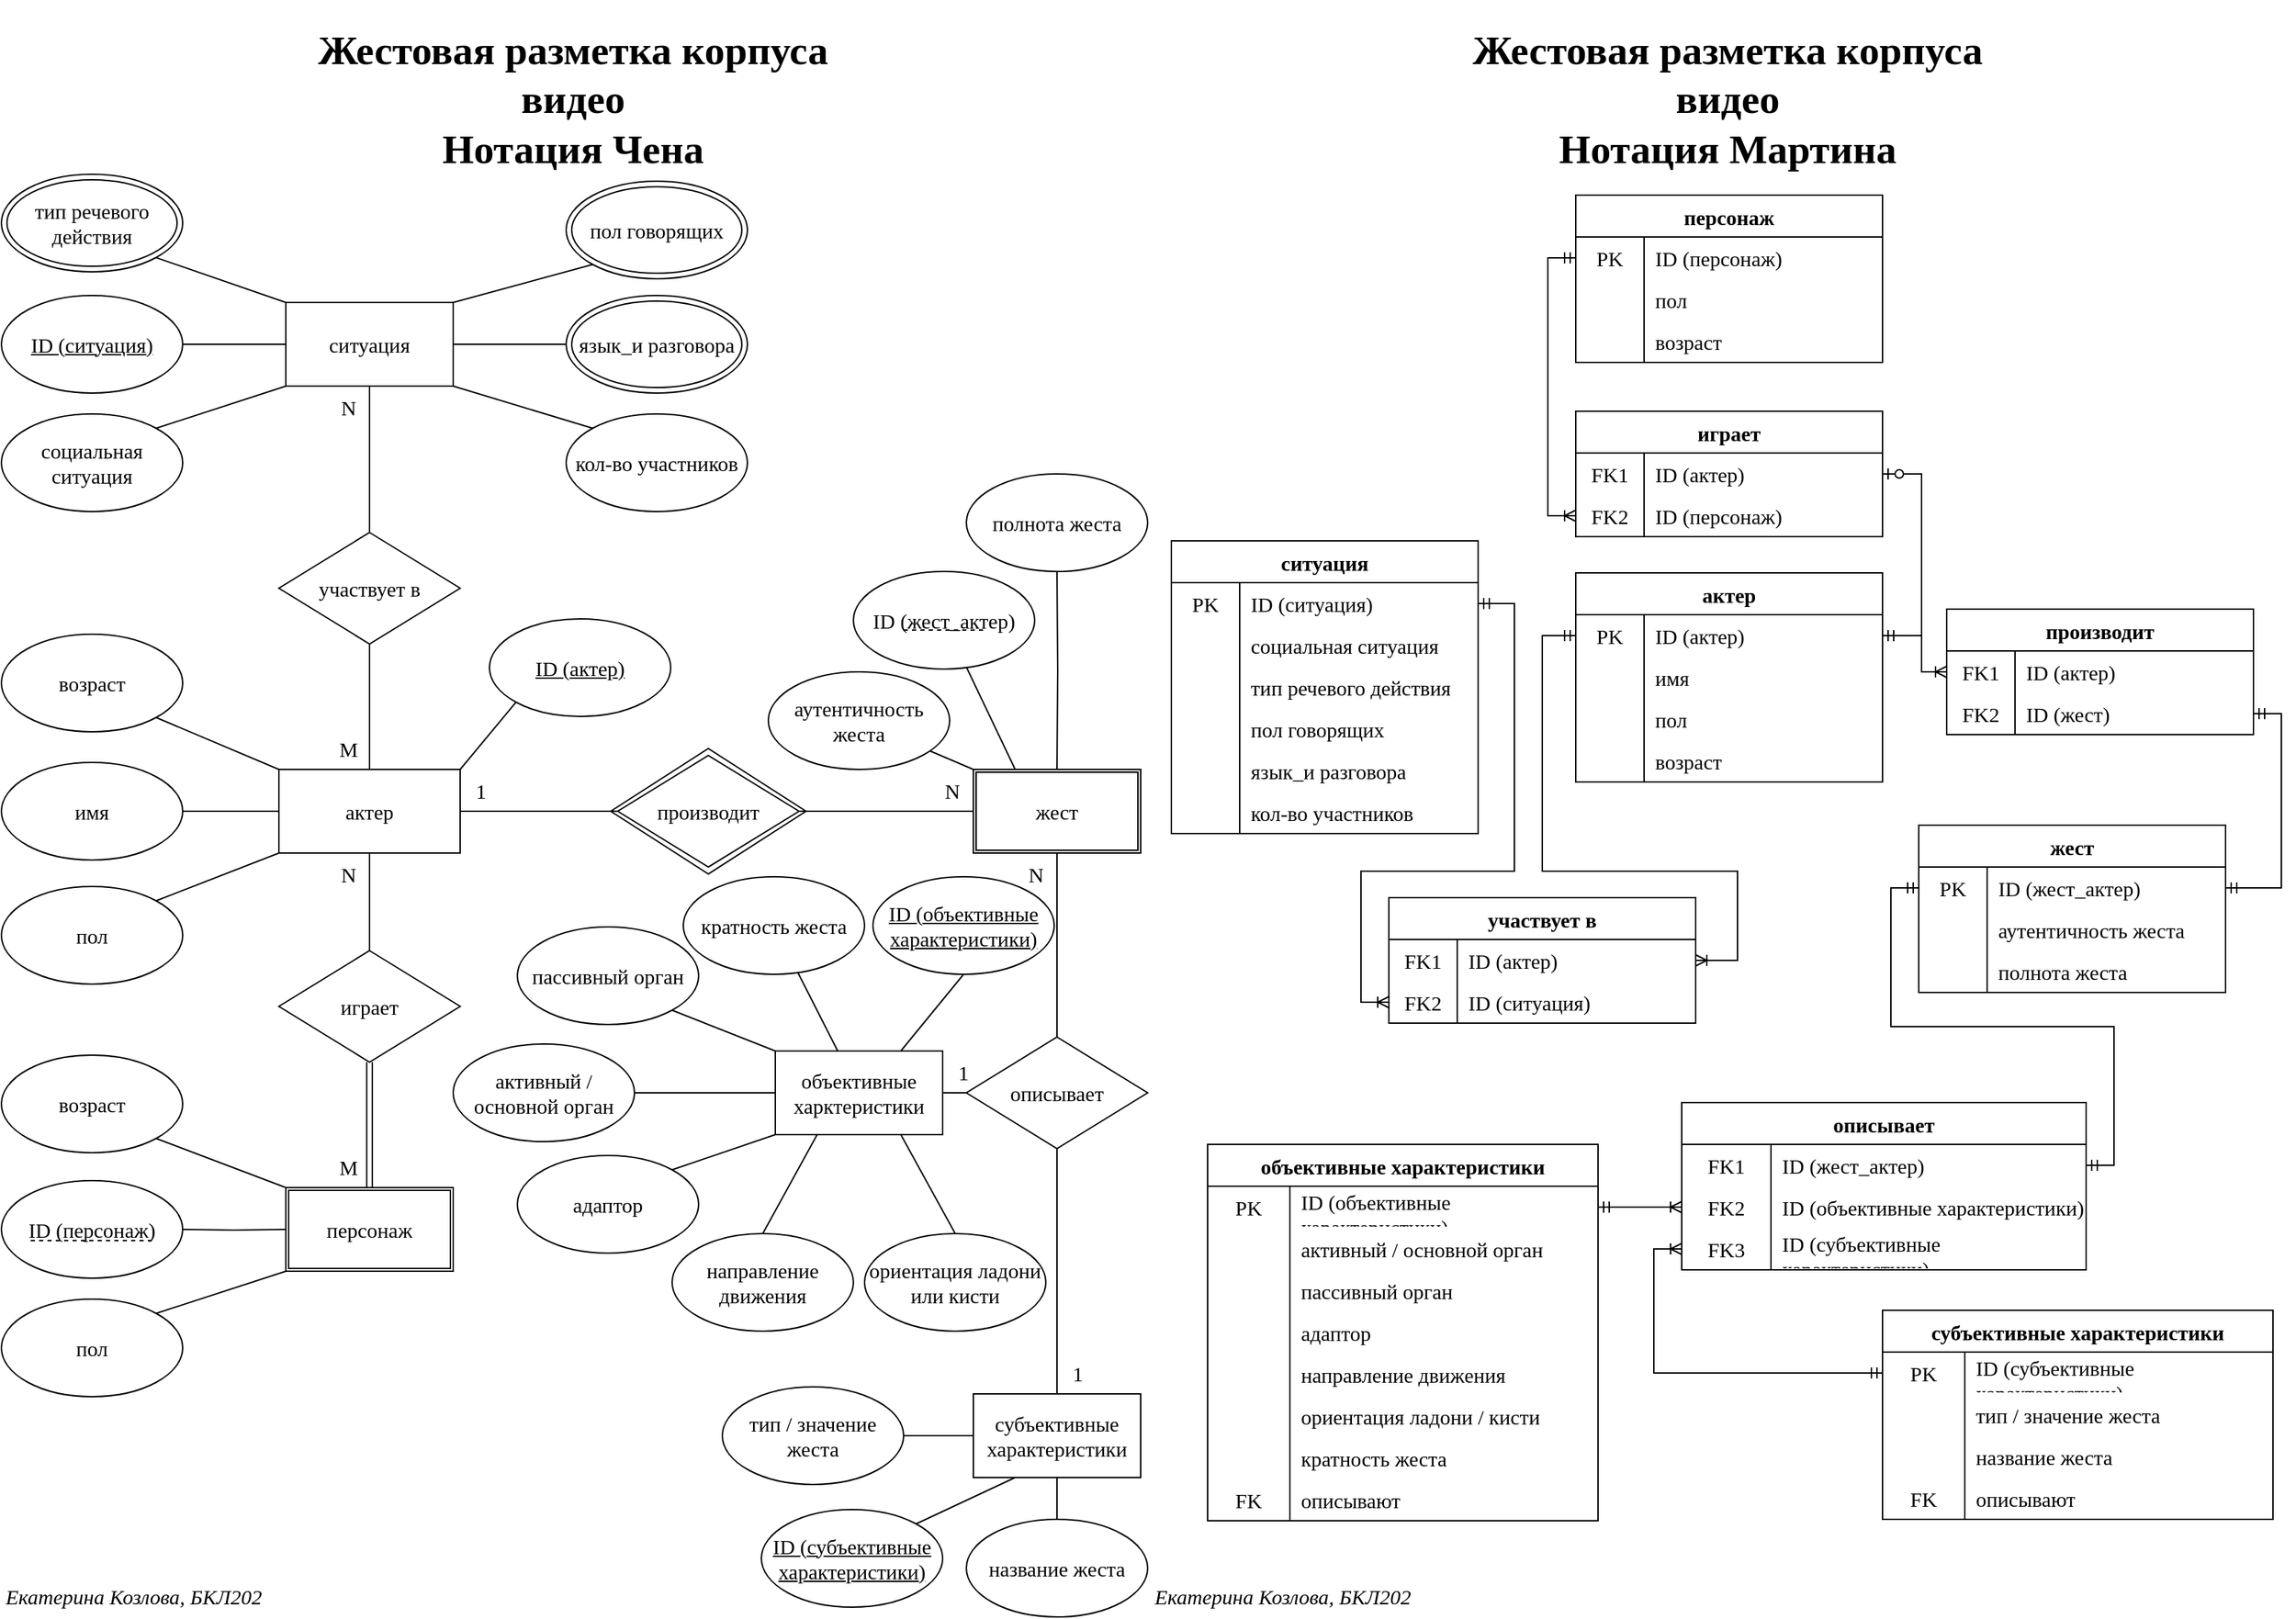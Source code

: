<mxfile version="22.1.0" type="github">
  <diagram id="C5RBs43oDa-KdzZeNtuy" name="Page-1">
    <mxGraphModel dx="1222" dy="705" grid="1" gridSize="10" guides="1" tooltips="1" connect="1" arrows="1" fold="1" page="1" pageScale="1" pageWidth="827" pageHeight="1169" math="0" shadow="0">
      <root>
        <mxCell id="WIyWlLk6GJQsqaUBKTNV-0" />
        <mxCell id="WIyWlLk6GJQsqaUBKTNV-1" parent="WIyWlLk6GJQsqaUBKTNV-0" />
        <mxCell id="w4VaS5Bk1cCcIL_fdZWZ-0" value="&lt;h1 style=&quot;font-size: 29px;&quot;&gt;Жестовая разметка корпуса видео&lt;br&gt;(на основе разметки МУРКО)&lt;/h1&gt;" style="text;html=1;strokeColor=none;fillColor=none;spacing=5;spacingTop=-20;whiteSpace=wrap;overflow=hidden;rounded=0;fontFamily=EB Garamond;fontSource=https%3A%2F%2Ffonts.googleapis.com%2Fcss%3Ffamily%3DEB%2BGaramond;fontSize=29;align=center;fontStyle=0" parent="WIyWlLk6GJQsqaUBKTNV-1" vertex="1">
          <mxGeometry x="188" y="10" width="450" height="80" as="geometry" />
        </mxCell>
        <mxCell id="w4VaS5Bk1cCcIL_fdZWZ-8" value="" style="edgeStyle=orthogonalEdgeStyle;rounded=0;orthogonalLoop=1;jettySize=auto;html=1;fontSize=15;fontFamily=EB Garamond;fontSource=https%3A%2F%2Ffonts.googleapis.com%2Fcss%3Ffamily%3DEB%2BGaramond;fontStyle=0;endArrow=none;endFill=0;startArrow=none;startFill=0;" parent="WIyWlLk6GJQsqaUBKTNV-1" source="w4VaS5Bk1cCcIL_fdZWZ-2" edge="1">
          <mxGeometry relative="1" as="geometry">
            <mxPoint x="414" y="247" as="targetPoint" />
          </mxGeometry>
        </mxCell>
        <mxCell id="w4VaS5Bk1cCcIL_fdZWZ-25" value="" style="edgeStyle=orthogonalEdgeStyle;rounded=0;orthogonalLoop=1;jettySize=auto;html=1;fontFamily=EB Garamond;fontSource=https%3A%2F%2Ffonts.googleapis.com%2Fcss%3Ffamily%3DEB%2BGaramond;fontStyle=0;endArrow=none;endFill=0;" parent="WIyWlLk6GJQsqaUBKTNV-1" source="w4VaS5Bk1cCcIL_fdZWZ-2" target="w4VaS5Bk1cCcIL_fdZWZ-24" edge="1">
          <mxGeometry relative="1" as="geometry" />
        </mxCell>
        <mxCell id="w4VaS5Bk1cCcIL_fdZWZ-102" value="" style="edgeStyle=orthogonalEdgeStyle;rounded=0;orthogonalLoop=1;jettySize=auto;html=1;endArrow=none;endFill=0;" parent="WIyWlLk6GJQsqaUBKTNV-1" source="w4VaS5Bk1cCcIL_fdZWZ-2" target="w4VaS5Bk1cCcIL_fdZWZ-101" edge="1">
          <mxGeometry relative="1" as="geometry" />
        </mxCell>
        <mxCell id="w4VaS5Bk1cCcIL_fdZWZ-2" value="ситуация" style="rounded=0;whiteSpace=wrap;html=1;fontFamily=EB Garamond;fontSource=https%3A%2F%2Ffonts.googleapis.com%2Fcss%3Ffamily%3DEB%2BGaramond;fontSize=15;fontStyle=0" parent="WIyWlLk6GJQsqaUBKTNV-1" vertex="1">
          <mxGeometry x="207" y="217" width="120" height="60" as="geometry" />
        </mxCell>
        <mxCell id="w4VaS5Bk1cCcIL_fdZWZ-10" value="кол-во участников" style="ellipse;whiteSpace=wrap;html=1;fontFamily=EB Garamond;rounded=0;fontSource=https%3A%2F%2Ffonts.googleapis.com%2Fcss%3Ffamily%3DEB%2BGaramond;fontSize=15;fontStyle=0" parent="WIyWlLk6GJQsqaUBKTNV-1" vertex="1">
          <mxGeometry x="408" y="297" width="130" height="70" as="geometry" />
        </mxCell>
        <mxCell id="w4VaS5Bk1cCcIL_fdZWZ-12" value="" style="endArrow=none;html=1;rounded=0;exitX=1;exitY=1;exitDx=0;exitDy=0;entryX=0;entryY=0;entryDx=0;entryDy=0;fontSize=15;fontFamily=EB Garamond;fontSource=https%3A%2F%2Ffonts.googleapis.com%2Fcss%3Ffamily%3DEB%2BGaramond;fontStyle=0;endFill=0;startArrow=none;startFill=0;" parent="WIyWlLk6GJQsqaUBKTNV-1" source="w4VaS5Bk1cCcIL_fdZWZ-2" target="w4VaS5Bk1cCcIL_fdZWZ-10" edge="1">
          <mxGeometry width="50" height="50" relative="1" as="geometry">
            <mxPoint x="437" y="257" as="sourcePoint" />
            <mxPoint x="487" y="207" as="targetPoint" />
          </mxGeometry>
        </mxCell>
        <mxCell id="w4VaS5Bk1cCcIL_fdZWZ-14" value="" style="endArrow=none;html=1;rounded=0;exitX=1;exitY=0;exitDx=0;exitDy=0;entryX=0;entryY=1;entryDx=0;entryDy=0;fontFamily=EB Garamond;fontSource=https%3A%2F%2Ffonts.googleapis.com%2Fcss%3Ffamily%3DEB%2BGaramond;fontStyle=0;endFill=0;startArrow=none;startFill=0;" parent="WIyWlLk6GJQsqaUBKTNV-1" source="w4VaS5Bk1cCcIL_fdZWZ-2" target="dfx5ZRGHvSyv2vt1D5LN-17" edge="1">
          <mxGeometry width="50" height="50" relative="1" as="geometry">
            <mxPoint x="437" y="257" as="sourcePoint" />
            <mxPoint x="426.558" y="184.488" as="targetPoint" />
          </mxGeometry>
        </mxCell>
        <mxCell id="w4VaS5Bk1cCcIL_fdZWZ-16" value="социальная ситуация" style="ellipse;whiteSpace=wrap;html=1;fontSize=15;fontFamily=EB Garamond;rounded=0;fontSource=https%3A%2F%2Ffonts.googleapis.com%2Fcss%3Ffamily%3DEB%2BGaramond;fontStyle=0;" parent="WIyWlLk6GJQsqaUBKTNV-1" vertex="1">
          <mxGeometry x="3" y="297" width="130" height="70" as="geometry" />
        </mxCell>
        <mxCell id="w4VaS5Bk1cCcIL_fdZWZ-20" value="" style="endArrow=none;html=1;rounded=0;exitX=0;exitY=1;exitDx=0;exitDy=0;entryX=1;entryY=0;entryDx=0;entryDy=0;fontFamily=EB Garamond;fontSource=https%3A%2F%2Ffonts.googleapis.com%2Fcss%3Ffamily%3DEB%2BGaramond;fontStyle=0;endFill=0;" parent="WIyWlLk6GJQsqaUBKTNV-1" source="w4VaS5Bk1cCcIL_fdZWZ-2" target="w4VaS5Bk1cCcIL_fdZWZ-16" edge="1">
          <mxGeometry width="50" height="50" relative="1" as="geometry">
            <mxPoint x="177" y="272" as="sourcePoint" />
            <mxPoint x="227" y="222" as="targetPoint" />
          </mxGeometry>
        </mxCell>
        <mxCell id="w4VaS5Bk1cCcIL_fdZWZ-21" value="" style="endArrow=none;html=1;rounded=0;exitX=0;exitY=1;exitDx=0;exitDy=0;entryX=1;entryY=1;entryDx=0;entryDy=0;fontFamily=EB Garamond;fontSource=https%3A%2F%2Ffonts.googleapis.com%2Fcss%3Ffamily%3DEB%2BGaramond;fontStyle=0;endFill=0;" parent="WIyWlLk6GJQsqaUBKTNV-1" edge="1">
          <mxGeometry width="50" height="50" relative="1" as="geometry">
            <mxPoint x="207" y="217" as="sourcePoint" />
            <mxPoint x="113.873" y="184.796" as="targetPoint" />
          </mxGeometry>
        </mxCell>
        <mxCell id="w4VaS5Bk1cCcIL_fdZWZ-27" value="" style="edgeStyle=orthogonalEdgeStyle;rounded=0;orthogonalLoop=1;jettySize=auto;html=1;fontFamily=EB Garamond;fontSource=https%3A%2F%2Ffonts.googleapis.com%2Fcss%3Ffamily%3DEB%2BGaramond;fontStyle=0;endArrow=none;endFill=0;" parent="WIyWlLk6GJQsqaUBKTNV-1" source="w4VaS5Bk1cCcIL_fdZWZ-24" target="w4VaS5Bk1cCcIL_fdZWZ-26" edge="1">
          <mxGeometry relative="1" as="geometry" />
        </mxCell>
        <mxCell id="w4VaS5Bk1cCcIL_fdZWZ-24" value="участвует в" style="rhombus;whiteSpace=wrap;html=1;fontSize=15;fontFamily=EB Garamond;rounded=0;fontSource=https%3A%2F%2Ffonts.googleapis.com%2Fcss%3Ffamily%3DEB%2BGaramond;fontStyle=0;" parent="WIyWlLk6GJQsqaUBKTNV-1" vertex="1">
          <mxGeometry x="202" y="382" width="130" height="80" as="geometry" />
        </mxCell>
        <mxCell id="w4VaS5Bk1cCcIL_fdZWZ-29" value="" style="edgeStyle=orthogonalEdgeStyle;rounded=0;orthogonalLoop=1;jettySize=auto;html=1;fontFamily=EB Garamond;fontSource=https%3A%2F%2Ffonts.googleapis.com%2Fcss%3Ffamily%3DEB%2BGaramond;fontStyle=0;endArrow=none;endFill=0;" parent="WIyWlLk6GJQsqaUBKTNV-1" source="w4VaS5Bk1cCcIL_fdZWZ-26" target="w4VaS5Bk1cCcIL_fdZWZ-28" edge="1">
          <mxGeometry relative="1" as="geometry" />
        </mxCell>
        <mxCell id="w4VaS5Bk1cCcIL_fdZWZ-44" value="" style="edgeStyle=orthogonalEdgeStyle;rounded=0;orthogonalLoop=1;jettySize=auto;html=1;fontFamily=EB Garamond;fontSource=https%3A%2F%2Ffonts.googleapis.com%2Fcss%3Ffamily%3DEB%2BGaramond;fontStyle=0;endArrow=none;endFill=0;" parent="WIyWlLk6GJQsqaUBKTNV-1" source="w4VaS5Bk1cCcIL_fdZWZ-26" target="w4VaS5Bk1cCcIL_fdZWZ-43" edge="1">
          <mxGeometry relative="1" as="geometry" />
        </mxCell>
        <mxCell id="w4VaS5Bk1cCcIL_fdZWZ-46" value="" style="edgeStyle=orthogonalEdgeStyle;rounded=0;orthogonalLoop=1;jettySize=auto;html=1;fontFamily=EB Garamond;fontSource=https%3A%2F%2Ffonts.googleapis.com%2Fcss%3Ffamily%3DEB%2BGaramond;fontStyle=0;endArrow=none;endFill=0;" parent="WIyWlLk6GJQsqaUBKTNV-1" source="w4VaS5Bk1cCcIL_fdZWZ-26" target="w4VaS5Bk1cCcIL_fdZWZ-45" edge="1">
          <mxGeometry relative="1" as="geometry" />
        </mxCell>
        <mxCell id="w4VaS5Bk1cCcIL_fdZWZ-26" value="актер" style="whiteSpace=wrap;html=1;fontSize=15;fontFamily=EB Garamond;rounded=0;fontSource=https%3A%2F%2Ffonts.googleapis.com%2Fcss%3Ffamily%3DEB%2BGaramond;fontStyle=0;" parent="WIyWlLk6GJQsqaUBKTNV-1" vertex="1">
          <mxGeometry x="202" y="552" width="130" height="60" as="geometry" />
        </mxCell>
        <mxCell id="w4VaS5Bk1cCcIL_fdZWZ-31" value="" style="edgeStyle=orthogonalEdgeStyle;rounded=0;orthogonalLoop=1;jettySize=auto;html=1;fontFamily=EB Garamond;fontSource=https%3A%2F%2Ffonts.googleapis.com%2Fcss%3Ffamily%3DEB%2BGaramond;fontStyle=0;endArrow=none;endFill=0;shape=link;" parent="WIyWlLk6GJQsqaUBKTNV-1" source="w4VaS5Bk1cCcIL_fdZWZ-28" edge="1">
          <mxGeometry relative="1" as="geometry">
            <mxPoint x="267" y="852" as="targetPoint" />
          </mxGeometry>
        </mxCell>
        <mxCell id="w4VaS5Bk1cCcIL_fdZWZ-28" value="играет" style="rhombus;whiteSpace=wrap;html=1;fontSize=15;fontFamily=EB Garamond;rounded=0;fontSource=https%3A%2F%2Ffonts.googleapis.com%2Fcss%3Ffamily%3DEB%2BGaramond;fontStyle=0;" parent="WIyWlLk6GJQsqaUBKTNV-1" vertex="1">
          <mxGeometry x="202" y="682" width="130" height="80" as="geometry" />
        </mxCell>
        <mxCell id="w4VaS5Bk1cCcIL_fdZWZ-104" value="" style="edgeStyle=orthogonalEdgeStyle;rounded=0;orthogonalLoop=1;jettySize=auto;html=1;endArrow=none;endFill=0;" parent="WIyWlLk6GJQsqaUBKTNV-1" target="w4VaS5Bk1cCcIL_fdZWZ-103" edge="1">
          <mxGeometry relative="1" as="geometry">
            <mxPoint x="207" y="882" as="sourcePoint" />
          </mxGeometry>
        </mxCell>
        <mxCell id="w4VaS5Bk1cCcIL_fdZWZ-34" value="возраст" style="ellipse;whiteSpace=wrap;html=1;fontSize=15;fontFamily=EB Garamond;rounded=0;fontSource=https%3A%2F%2Ffonts.googleapis.com%2Fcss%3Ffamily%3DEB%2BGaramond;fontStyle=0;" parent="WIyWlLk6GJQsqaUBKTNV-1" vertex="1">
          <mxGeometry x="3" y="455" width="130" height="70" as="geometry" />
        </mxCell>
        <mxCell id="w4VaS5Bk1cCcIL_fdZWZ-36" value="" style="endArrow=none;html=1;rounded=0;exitX=0;exitY=0;exitDx=0;exitDy=0;entryX=1;entryY=1;entryDx=0;entryDy=0;fontFamily=EB Garamond;fontSource=https%3A%2F%2Ffonts.googleapis.com%2Fcss%3Ffamily%3DEB%2BGaramond;fontStyle=0;endFill=0;startArrow=none;startFill=0;" parent="WIyWlLk6GJQsqaUBKTNV-1" source="w4VaS5Bk1cCcIL_fdZWZ-26" target="w4VaS5Bk1cCcIL_fdZWZ-34" edge="1">
          <mxGeometry width="50" height="50" relative="1" as="geometry">
            <mxPoint x="313" y="515" as="sourcePoint" />
            <mxPoint x="363" y="465" as="targetPoint" />
          </mxGeometry>
        </mxCell>
        <mxCell id="w4VaS5Bk1cCcIL_fdZWZ-37" value="пол" style="ellipse;whiteSpace=wrap;html=1;fontSize=15;fontFamily=EB Garamond;rounded=0;fontSource=https%3A%2F%2Ffonts.googleapis.com%2Fcss%3Ffamily%3DEB%2BGaramond;fontStyle=0;" parent="WIyWlLk6GJQsqaUBKTNV-1" vertex="1">
          <mxGeometry x="3" y="636" width="130" height="70" as="geometry" />
        </mxCell>
        <mxCell id="w4VaS5Bk1cCcIL_fdZWZ-38" value="" style="endArrow=none;html=1;rounded=0;exitX=0;exitY=1;exitDx=0;exitDy=0;entryX=1;entryY=0;entryDx=0;entryDy=0;fontFamily=EB Garamond;fontSource=https%3A%2F%2Ffonts.googleapis.com%2Fcss%3Ffamily%3DEB%2BGaramond;fontStyle=0;endFill=0;" parent="WIyWlLk6GJQsqaUBKTNV-1" source="w4VaS5Bk1cCcIL_fdZWZ-26" target="w4VaS5Bk1cCcIL_fdZWZ-37" edge="1">
          <mxGeometry width="50" height="50" relative="1" as="geometry">
            <mxPoint x="202" y="732" as="sourcePoint" />
            <mxPoint x="363" y="645" as="targetPoint" />
          </mxGeometry>
        </mxCell>
        <mxCell id="w4VaS5Bk1cCcIL_fdZWZ-39" value="возраст" style="ellipse;whiteSpace=wrap;html=1;fontSize=15;fontFamily=EB Garamond;rounded=0;fontSource=https%3A%2F%2Ffonts.googleapis.com%2Fcss%3Ffamily%3DEB%2BGaramond;fontStyle=0;" parent="WIyWlLk6GJQsqaUBKTNV-1" vertex="1">
          <mxGeometry x="3" y="757" width="130" height="70" as="geometry" />
        </mxCell>
        <mxCell id="w4VaS5Bk1cCcIL_fdZWZ-40" value="" style="endArrow=none;html=1;rounded=0;exitX=0;exitY=0;exitDx=0;exitDy=0;entryX=1;entryY=1;entryDx=0;entryDy=0;fontFamily=EB Garamond;fontSource=https%3A%2F%2Ffonts.googleapis.com%2Fcss%3Ffamily%3DEB%2BGaramond;fontStyle=0;endFill=0;" parent="WIyWlLk6GJQsqaUBKTNV-1" target="w4VaS5Bk1cCcIL_fdZWZ-39" edge="1">
          <mxGeometry width="50" height="50" relative="1" as="geometry">
            <mxPoint x="207" y="852" as="sourcePoint" />
            <mxPoint x="368" y="762" as="targetPoint" />
          </mxGeometry>
        </mxCell>
        <mxCell id="w4VaS5Bk1cCcIL_fdZWZ-41" value="пол" style="ellipse;whiteSpace=wrap;html=1;fontSize=15;fontFamily=EB Garamond;rounded=0;fontSource=https%3A%2F%2Ffonts.googleapis.com%2Fcss%3Ffamily%3DEB%2BGaramond;fontStyle=0;" parent="WIyWlLk6GJQsqaUBKTNV-1" vertex="1">
          <mxGeometry x="3" y="932" width="130" height="70" as="geometry" />
        </mxCell>
        <mxCell id="w4VaS5Bk1cCcIL_fdZWZ-42" value="" style="endArrow=none;html=1;rounded=0;exitX=0;exitY=1;exitDx=0;exitDy=0;entryX=1;entryY=0;entryDx=0;entryDy=0;fontFamily=EB Garamond;fontSource=https%3A%2F%2Ffonts.googleapis.com%2Fcss%3Ffamily%3DEB%2BGaramond;fontStyle=0;endFill=0;" parent="WIyWlLk6GJQsqaUBKTNV-1" target="w4VaS5Bk1cCcIL_fdZWZ-41" edge="1">
          <mxGeometry width="50" height="50" relative="1" as="geometry">
            <mxPoint x="207" y="912" as="sourcePoint" />
            <mxPoint x="368" y="942" as="targetPoint" />
          </mxGeometry>
        </mxCell>
        <mxCell id="w4VaS5Bk1cCcIL_fdZWZ-43" value="имя" style="ellipse;whiteSpace=wrap;html=1;fontSize=15;fontFamily=EB Garamond;rounded=0;fontSource=https%3A%2F%2Ffonts.googleapis.com%2Fcss%3Ffamily%3DEB%2BGaramond;fontStyle=0;" parent="WIyWlLk6GJQsqaUBKTNV-1" vertex="1">
          <mxGeometry x="3" y="547" width="130" height="70" as="geometry" />
        </mxCell>
        <mxCell id="w4VaS5Bk1cCcIL_fdZWZ-48" value="" style="edgeStyle=orthogonalEdgeStyle;rounded=0;orthogonalLoop=1;jettySize=auto;html=1;fontFamily=EB Garamond;fontSource=https%3A%2F%2Ffonts.googleapis.com%2Fcss%3Ffamily%3DEB%2BGaramond;endArrow=none;endFill=0;fontStyle=0" parent="WIyWlLk6GJQsqaUBKTNV-1" source="w4VaS5Bk1cCcIL_fdZWZ-45" edge="1">
          <mxGeometry relative="1" as="geometry">
            <mxPoint x="700.0" y="582" as="targetPoint" />
          </mxGeometry>
        </mxCell>
        <mxCell id="w4VaS5Bk1cCcIL_fdZWZ-45" value="производит" style="rhombus;whiteSpace=wrap;html=1;fontSize=15;fontFamily=EB Garamond;rounded=0;fontSource=https%3A%2F%2Ffonts.googleapis.com%2Fcss%3Ffamily%3DEB%2BGaramond;fontStyle=0;" parent="WIyWlLk6GJQsqaUBKTNV-1" vertex="1">
          <mxGeometry x="445" y="542" width="130" height="80" as="geometry" />
        </mxCell>
        <mxCell id="w4VaS5Bk1cCcIL_fdZWZ-82" value="" style="edgeStyle=orthogonalEdgeStyle;rounded=0;orthogonalLoop=1;jettySize=auto;html=1;fontFamily=EB Garamond;fontSource=https%3A%2F%2Ffonts.googleapis.com%2Fcss%3Ffamily%3DEB%2BGaramond;endArrow=none;endFill=0;fontStyle=0" parent="WIyWlLk6GJQsqaUBKTNV-1" target="w4VaS5Bk1cCcIL_fdZWZ-81" edge="1">
          <mxGeometry relative="1" as="geometry">
            <mxPoint x="760.0" y="552" as="sourcePoint" />
          </mxGeometry>
        </mxCell>
        <mxCell id="w4VaS5Bk1cCcIL_fdZWZ-56" value="" style="edgeStyle=orthogonalEdgeStyle;rounded=0;orthogonalLoop=1;jettySize=auto;html=1;fontFamily=EB Garamond;fontSource=https%3A%2F%2Ffonts.googleapis.com%2Fcss%3Ffamily%3DEB%2BGaramond;endArrow=none;endFill=0;fontStyle=0" parent="WIyWlLk6GJQsqaUBKTNV-1" source="w4VaS5Bk1cCcIL_fdZWZ-53" target="w4VaS5Bk1cCcIL_fdZWZ-55" edge="1">
          <mxGeometry relative="1" as="geometry" />
        </mxCell>
        <mxCell id="w4VaS5Bk1cCcIL_fdZWZ-58" value="" style="edgeStyle=orthogonalEdgeStyle;rounded=0;orthogonalLoop=1;jettySize=auto;html=1;fontFamily=EB Garamond;fontSource=https%3A%2F%2Ffonts.googleapis.com%2Fcss%3Ffamily%3DEB%2BGaramond;endArrow=none;endFill=0;fontStyle=0" parent="WIyWlLk6GJQsqaUBKTNV-1" source="w4VaS5Bk1cCcIL_fdZWZ-53" target="w4VaS5Bk1cCcIL_fdZWZ-57" edge="1">
          <mxGeometry relative="1" as="geometry" />
        </mxCell>
        <mxCell id="w4VaS5Bk1cCcIL_fdZWZ-53" value="описывает" style="rhombus;whiteSpace=wrap;html=1;fontSize=15;fontFamily=EB Garamond;rounded=0;fontSource=https%3A%2F%2Ffonts.googleapis.com%2Fcss%3Ffamily%3DEB%2BGaramond;fontStyle=0;" parent="WIyWlLk6GJQsqaUBKTNV-1" vertex="1">
          <mxGeometry x="695" y="744" width="130" height="80" as="geometry" />
        </mxCell>
        <mxCell id="w4VaS5Bk1cCcIL_fdZWZ-78" value="" style="edgeStyle=orthogonalEdgeStyle;rounded=0;orthogonalLoop=1;jettySize=auto;html=1;fontFamily=EB Garamond;fontSource=https%3A%2F%2Ffonts.googleapis.com%2Fcss%3Ffamily%3DEB%2BGaramond;endArrow=none;endFill=0;fontStyle=0" parent="WIyWlLk6GJQsqaUBKTNV-1" source="w4VaS5Bk1cCcIL_fdZWZ-55" target="w4VaS5Bk1cCcIL_fdZWZ-77" edge="1">
          <mxGeometry relative="1" as="geometry" />
        </mxCell>
        <mxCell id="w4VaS5Bk1cCcIL_fdZWZ-80" value="" style="edgeStyle=orthogonalEdgeStyle;rounded=0;orthogonalLoop=1;jettySize=auto;html=1;fontFamily=EB Garamond;fontSource=https%3A%2F%2Ffonts.googleapis.com%2Fcss%3Ffamily%3DEB%2BGaramond;endArrow=none;endFill=0;fontStyle=0" parent="WIyWlLk6GJQsqaUBKTNV-1" source="w4VaS5Bk1cCcIL_fdZWZ-55" target="w4VaS5Bk1cCcIL_fdZWZ-79" edge="1">
          <mxGeometry relative="1" as="geometry" />
        </mxCell>
        <mxCell id="w4VaS5Bk1cCcIL_fdZWZ-55" value="субъективные характеристики" style="rounded=0;whiteSpace=wrap;html=1;fontSize=15;fontFamily=EB Garamond;fontSource=https%3A%2F%2Ffonts.googleapis.com%2Fcss%3Ffamily%3DEB%2BGaramond;fontStyle=0;" parent="WIyWlLk6GJQsqaUBKTNV-1" vertex="1">
          <mxGeometry x="700" y="1000" width="120" height="60" as="geometry" />
        </mxCell>
        <mxCell id="w4VaS5Bk1cCcIL_fdZWZ-62" value="" style="edgeStyle=orthogonalEdgeStyle;rounded=0;orthogonalLoop=1;jettySize=auto;html=1;fontFamily=EB Garamond;fontSource=https%3A%2F%2Ffonts.googleapis.com%2Fcss%3Ffamily%3DEB%2BGaramond;endArrow=none;endFill=0;fontStyle=0" parent="WIyWlLk6GJQsqaUBKTNV-1" source="w4VaS5Bk1cCcIL_fdZWZ-57" target="w4VaS5Bk1cCcIL_fdZWZ-61" edge="1">
          <mxGeometry relative="1" as="geometry" />
        </mxCell>
        <mxCell id="w4VaS5Bk1cCcIL_fdZWZ-69" value="" style="rounded=0;orthogonalLoop=1;jettySize=auto;html=1;fontFamily=EB Garamond;fontSource=https%3A%2F%2Ffonts.googleapis.com%2Fcss%3Ffamily%3DEB%2BGaramond;endArrow=none;endFill=0;fontStyle=0" parent="WIyWlLk6GJQsqaUBKTNV-1" source="w4VaS5Bk1cCcIL_fdZWZ-57" target="w4VaS5Bk1cCcIL_fdZWZ-68" edge="1">
          <mxGeometry relative="1" as="geometry" />
        </mxCell>
        <mxCell id="w4VaS5Bk1cCcIL_fdZWZ-57" value="объективные харктеристики" style="rounded=0;whiteSpace=wrap;html=1;fontSize=15;fontFamily=EB Garamond;fontSource=https%3A%2F%2Ffonts.googleapis.com%2Fcss%3Ffamily%3DEB%2BGaramond;fontStyle=0;" parent="WIyWlLk6GJQsqaUBKTNV-1" vertex="1">
          <mxGeometry x="558" y="754" width="120" height="60" as="geometry" />
        </mxCell>
        <mxCell id="w4VaS5Bk1cCcIL_fdZWZ-61" value="активный / основной орган" style="ellipse;whiteSpace=wrap;html=1;fontSize=15;fontFamily=EB Garamond;rounded=0;fontSource=https%3A%2F%2Ffonts.googleapis.com%2Fcss%3Ffamily%3DEB%2BGaramond;fontStyle=0;" parent="WIyWlLk6GJQsqaUBKTNV-1" vertex="1">
          <mxGeometry x="327" y="749" width="130" height="70" as="geometry" />
        </mxCell>
        <mxCell id="w4VaS5Bk1cCcIL_fdZWZ-64" value="адаптор" style="ellipse;whiteSpace=wrap;html=1;fontSize=15;fontFamily=EB Garamond;rounded=0;fontSource=https%3A%2F%2Ffonts.googleapis.com%2Fcss%3Ffamily%3DEB%2BGaramond;fontStyle=0;" parent="WIyWlLk6GJQsqaUBKTNV-1" vertex="1">
          <mxGeometry x="373" y="829" width="130" height="70" as="geometry" />
        </mxCell>
        <mxCell id="w4VaS5Bk1cCcIL_fdZWZ-65" value="" style="endArrow=none;html=1;rounded=0;entryX=1;entryY=0;entryDx=0;entryDy=0;exitX=0;exitY=1;exitDx=0;exitDy=0;fontFamily=EB Garamond;fontSource=https%3A%2F%2Ffonts.googleapis.com%2Fcss%3Ffamily%3DEB%2BGaramond;endFill=0;fontStyle=0" parent="WIyWlLk6GJQsqaUBKTNV-1" source="w4VaS5Bk1cCcIL_fdZWZ-57" target="w4VaS5Bk1cCcIL_fdZWZ-64" edge="1">
          <mxGeometry width="50" height="50" relative="1" as="geometry">
            <mxPoint x="528" y="851" as="sourcePoint" />
            <mxPoint x="578" y="801" as="targetPoint" />
          </mxGeometry>
        </mxCell>
        <mxCell id="w4VaS5Bk1cCcIL_fdZWZ-66" value="пассивный орган" style="ellipse;whiteSpace=wrap;html=1;fontSize=15;fontFamily=EB Garamond;rounded=0;fontSource=https%3A%2F%2Ffonts.googleapis.com%2Fcss%3Ffamily%3DEB%2BGaramond;fontStyle=0;" parent="WIyWlLk6GJQsqaUBKTNV-1" vertex="1">
          <mxGeometry x="373" y="665" width="130" height="70" as="geometry" />
        </mxCell>
        <mxCell id="w4VaS5Bk1cCcIL_fdZWZ-67" value="" style="endArrow=none;html=1;rounded=0;entryX=1;entryY=1;entryDx=0;entryDy=0;exitX=0;exitY=0;exitDx=0;exitDy=0;fontFamily=EB Garamond;fontSource=https%3A%2F%2Ffonts.googleapis.com%2Fcss%3Ffamily%3DEB%2BGaramond;endFill=0;fontStyle=0" parent="WIyWlLk6GJQsqaUBKTNV-1" source="w4VaS5Bk1cCcIL_fdZWZ-57" target="w4VaS5Bk1cCcIL_fdZWZ-66" edge="1">
          <mxGeometry width="50" height="50" relative="1" as="geometry">
            <mxPoint x="558" y="634" as="sourcePoint" />
            <mxPoint x="578" y="621" as="targetPoint" />
          </mxGeometry>
        </mxCell>
        <mxCell id="w4VaS5Bk1cCcIL_fdZWZ-68" value="кратность жеста" style="ellipse;whiteSpace=wrap;html=1;fontSize=15;fontFamily=EB Garamond;rounded=0;fontSource=https%3A%2F%2Ffonts.googleapis.com%2Fcss%3Ffamily%3DEB%2BGaramond;fontStyle=0;" parent="WIyWlLk6GJQsqaUBKTNV-1" vertex="1">
          <mxGeometry x="492" y="629" width="130" height="70" as="geometry" />
        </mxCell>
        <mxCell id="w4VaS5Bk1cCcIL_fdZWZ-70" value="направление движения" style="ellipse;whiteSpace=wrap;html=1;fontSize=15;fontFamily=EB Garamond;rounded=0;fontSource=https%3A%2F%2Ffonts.googleapis.com%2Fcss%3Ffamily%3DEB%2BGaramond;fontStyle=0;" parent="WIyWlLk6GJQsqaUBKTNV-1" vertex="1">
          <mxGeometry x="484" y="885" width="130" height="70" as="geometry" />
        </mxCell>
        <mxCell id="w4VaS5Bk1cCcIL_fdZWZ-72" style="edgeStyle=orthogonalEdgeStyle;rounded=0;orthogonalLoop=1;jettySize=auto;html=1;exitX=0.5;exitY=1;exitDx=0;exitDy=0;fontFamily=EB Garamond;fontSource=https%3A%2F%2Ffonts.googleapis.com%2Fcss%3Ffamily%3DEB%2BGaramond;fontStyle=0" parent="WIyWlLk6GJQsqaUBKTNV-1" source="w4VaS5Bk1cCcIL_fdZWZ-66" target="w4VaS5Bk1cCcIL_fdZWZ-66" edge="1">
          <mxGeometry relative="1" as="geometry" />
        </mxCell>
        <mxCell id="w4VaS5Bk1cCcIL_fdZWZ-73" value="ориентация ладони или кисти" style="ellipse;whiteSpace=wrap;html=1;fontSize=15;fontFamily=EB Garamond;rounded=0;fontSource=https%3A%2F%2Ffonts.googleapis.com%2Fcss%3Ffamily%3DEB%2BGaramond;fontStyle=0;" parent="WIyWlLk6GJQsqaUBKTNV-1" vertex="1">
          <mxGeometry x="622" y="885" width="130" height="70" as="geometry" />
        </mxCell>
        <mxCell id="w4VaS5Bk1cCcIL_fdZWZ-74" value="" style="endArrow=none;html=1;rounded=0;exitX=0.25;exitY=1;exitDx=0;exitDy=0;entryX=0.5;entryY=0;entryDx=0;entryDy=0;fontFamily=EB Garamond;fontSource=https%3A%2F%2Ffonts.googleapis.com%2Fcss%3Ffamily%3DEB%2BGaramond;endFill=0;fontStyle=0" parent="WIyWlLk6GJQsqaUBKTNV-1" source="w4VaS5Bk1cCcIL_fdZWZ-57" target="w4VaS5Bk1cCcIL_fdZWZ-70" edge="1">
          <mxGeometry width="50" height="50" relative="1" as="geometry">
            <mxPoint x="603" y="866" as="sourcePoint" />
            <mxPoint x="653" y="816" as="targetPoint" />
          </mxGeometry>
        </mxCell>
        <mxCell id="w4VaS5Bk1cCcIL_fdZWZ-75" value="" style="endArrow=none;html=1;rounded=0;exitX=0.75;exitY=1;exitDx=0;exitDy=0;entryX=0.5;entryY=0;entryDx=0;entryDy=0;fontFamily=EB Garamond;fontSource=https%3A%2F%2Ffonts.googleapis.com%2Fcss%3Ffamily%3DEB%2BGaramond;endFill=0;fontStyle=0" parent="WIyWlLk6GJQsqaUBKTNV-1" source="w4VaS5Bk1cCcIL_fdZWZ-57" target="w4VaS5Bk1cCcIL_fdZWZ-73" edge="1">
          <mxGeometry width="50" height="50" relative="1" as="geometry">
            <mxPoint x="598" y="824" as="sourcePoint" />
            <mxPoint x="558" y="891" as="targetPoint" />
          </mxGeometry>
        </mxCell>
        <mxCell id="w4VaS5Bk1cCcIL_fdZWZ-77" value="тип / значение жеста" style="ellipse;whiteSpace=wrap;html=1;fontSize=15;fontFamily=EB Garamond;rounded=0;fontSource=https%3A%2F%2Ffonts.googleapis.com%2Fcss%3Ffamily%3DEB%2BGaramond;fontStyle=0;" parent="WIyWlLk6GJQsqaUBKTNV-1" vertex="1">
          <mxGeometry x="520" y="995" width="130" height="70" as="geometry" />
        </mxCell>
        <mxCell id="w4VaS5Bk1cCcIL_fdZWZ-79" value="название жеста" style="ellipse;whiteSpace=wrap;html=1;fontSize=15;fontFamily=EB Garamond;rounded=0;fontSource=https%3A%2F%2Ffonts.googleapis.com%2Fcss%3Ffamily%3DEB%2BGaramond;fontStyle=0;" parent="WIyWlLk6GJQsqaUBKTNV-1" vertex="1">
          <mxGeometry x="695" y="1090" width="130" height="70" as="geometry" />
        </mxCell>
        <mxCell id="w4VaS5Bk1cCcIL_fdZWZ-81" value="полнота жеста" style="ellipse;whiteSpace=wrap;html=1;fontSize=15;fontFamily=EB Garamond;rounded=0;fontSource=https%3A%2F%2Ffonts.googleapis.com%2Fcss%3Ffamily%3DEB%2BGaramond;fontStyle=0;" parent="WIyWlLk6GJQsqaUBKTNV-1" vertex="1">
          <mxGeometry x="695" y="340" width="130" height="70" as="geometry" />
        </mxCell>
        <mxCell id="w4VaS5Bk1cCcIL_fdZWZ-85" value="" style="endArrow=none;html=1;rounded=0;fontFamily=EB Garamond;fontSource=https%3A%2F%2Ffonts.googleapis.com%2Fcss%3Ffamily%3DEB%2BGaramond;endFill=0;fontStyle=0" parent="WIyWlLk6GJQsqaUBKTNV-1" target="w4VaS5Bk1cCcIL_fdZWZ-86" edge="1">
          <mxGeometry width="50" height="50" relative="1" as="geometry">
            <mxPoint x="700" y="552" as="sourcePoint" />
            <mxPoint x="653" y="497" as="targetPoint" />
          </mxGeometry>
        </mxCell>
        <mxCell id="w4VaS5Bk1cCcIL_fdZWZ-86" value="аутентичность жеста" style="ellipse;whiteSpace=wrap;html=1;fontFamily=EB Garamond;fontSource=https%3A%2F%2Ffonts.googleapis.com%2Fcss%3Ffamily%3DEB%2BGaramond;fontSize=15;fontStyle=0" parent="WIyWlLk6GJQsqaUBKTNV-1" vertex="1">
          <mxGeometry x="553.0" y="482" width="130" height="70" as="geometry" />
        </mxCell>
        <mxCell id="w4VaS5Bk1cCcIL_fdZWZ-87" value="" style="edgeStyle=orthogonalEdgeStyle;rounded=0;orthogonalLoop=1;jettySize=auto;html=1;fontFamily=EB Garamond;fontSource=https%3A%2F%2Ffonts.googleapis.com%2Fcss%3Ffamily%3DEB%2BGaramond;endArrow=none;endFill=0;entryX=0.5;entryY=0;entryDx=0;entryDy=0;exitX=0.5;exitY=1;exitDx=0;exitDy=0;fontStyle=0" parent="WIyWlLk6GJQsqaUBKTNV-1" source="dfx5ZRGHvSyv2vt1D5LN-22" target="w4VaS5Bk1cCcIL_fdZWZ-53" edge="1">
          <mxGeometry relative="1" as="geometry">
            <mxPoint x="760.0" y="641" as="sourcePoint" />
            <mxPoint x="763" y="746" as="targetPoint" />
            <Array as="points" />
          </mxGeometry>
        </mxCell>
        <mxCell id="w4VaS5Bk1cCcIL_fdZWZ-89" value="&lt;font style=&quot;font-size: 15px;&quot;&gt;язык_и разговора&lt;/font&gt;" style="ellipse;shape=doubleEllipse;whiteSpace=wrap;html=1;fontFamily=EB Garamond;fontSource=https%3A%2F%2Ffonts.googleapis.com%2Fcss%3Ffamily%3DEB%2BGaramond;" parent="WIyWlLk6GJQsqaUBKTNV-1" vertex="1">
          <mxGeometry x="408" y="212" width="130" height="70" as="geometry" />
        </mxCell>
        <mxCell id="w4VaS5Bk1cCcIL_fdZWZ-92" value="" style="rhombus;whiteSpace=wrap;html=1;fontColor=none;noLabel=1;labelBackgroundColor=none;fillColor=none;" parent="WIyWlLk6GJQsqaUBKTNV-1" vertex="1">
          <mxGeometry x="440" y="537" width="140" height="90" as="geometry" />
        </mxCell>
        <mxCell id="w4VaS5Bk1cCcIL_fdZWZ-95" value="Екатерина Козлова, БКЛ202" style="text;html=1;strokeColor=none;fillColor=none;align=center;verticalAlign=middle;whiteSpace=wrap;rounded=0;fontFamily=EB Garamond;fontSource=https%3A%2F%2Ffonts.googleapis.com%2Fcss%3Ffamily%3DEB%2BGaramond;fontSize=15;fontStyle=2" parent="WIyWlLk6GJQsqaUBKTNV-1" vertex="1">
          <mxGeometry x="3" y="1130" width="190" height="30" as="geometry" />
        </mxCell>
        <mxCell id="w4VaS5Bk1cCcIL_fdZWZ-99" value="&lt;u&gt;ID (актер)&lt;/u&gt;" style="ellipse;whiteSpace=wrap;html=1;fontSize=15;fontFamily=EB Garamond;fontSource=https%3A%2F%2Ffonts.googleapis.com%2Fcss%3Ffamily%3DEB%2BGaramond;" parent="WIyWlLk6GJQsqaUBKTNV-1" vertex="1">
          <mxGeometry x="353" y="444" width="130" height="70" as="geometry" />
        </mxCell>
        <mxCell id="w4VaS5Bk1cCcIL_fdZWZ-100" value="" style="endArrow=none;html=1;rounded=0;entryX=0;entryY=1;entryDx=0;entryDy=0;exitX=1;exitY=0;exitDx=0;exitDy=0;" parent="WIyWlLk6GJQsqaUBKTNV-1" source="w4VaS5Bk1cCcIL_fdZWZ-26" target="w4VaS5Bk1cCcIL_fdZWZ-99" edge="1">
          <mxGeometry width="50" height="50" relative="1" as="geometry">
            <mxPoint x="250" y="620" as="sourcePoint" />
            <mxPoint x="300" y="570" as="targetPoint" />
          </mxGeometry>
        </mxCell>
        <mxCell id="w4VaS5Bk1cCcIL_fdZWZ-101" value="&lt;u style=&quot;border-color: var(--border-color);&quot;&gt;ID (ситуация)&lt;/u&gt;" style="ellipse;whiteSpace=wrap;html=1;fontSize=15;fontFamily=EB Garamond;rounded=0;fontSource=https%3A%2F%2Ffonts.googleapis.com%2Fcss%3Ffamily%3DEB%2BGaramond;fontStyle=0;" parent="WIyWlLk6GJQsqaUBKTNV-1" vertex="1">
          <mxGeometry x="3" y="212" width="130" height="70" as="geometry" />
        </mxCell>
        <mxCell id="w4VaS5Bk1cCcIL_fdZWZ-103" value="&lt;span style=&quot;border-color: var(--border-color);&quot;&gt;ID (персонаж)&lt;/span&gt;" style="ellipse;whiteSpace=wrap;html=1;fontSize=15;fontFamily=EB Garamond;rounded=0;fontSource=https%3A%2F%2Ffonts.googleapis.com%2Fcss%3Ffamily%3DEB%2BGaramond;fontStyle=0;" parent="WIyWlLk6GJQsqaUBKTNV-1" vertex="1">
          <mxGeometry x="3" y="847" width="130" height="70" as="geometry" />
        </mxCell>
        <mxCell id="dfx5ZRGHvSyv2vt1D5LN-3" value="M" style="text;html=1;strokeColor=none;fillColor=none;align=center;verticalAlign=middle;whiteSpace=wrap;rounded=0;fontSize=15;fontFamily=EB Garamond;fontSource=https%3A%2F%2Ffonts.googleapis.com%2Fcss%3Ffamily%3DEB%2BGaramond;" vertex="1" parent="WIyWlLk6GJQsqaUBKTNV-1">
          <mxGeometry x="237" y="522" width="30" height="30" as="geometry" />
        </mxCell>
        <mxCell id="dfx5ZRGHvSyv2vt1D5LN-4" value="N" style="text;html=1;strokeColor=none;fillColor=none;align=center;verticalAlign=middle;whiteSpace=wrap;rounded=0;fontSize=15;fontFamily=EB Garamond;fontSource=https%3A%2F%2Ffonts.googleapis.com%2Fcss%3Ffamily%3DEB%2BGaramond;" vertex="1" parent="WIyWlLk6GJQsqaUBKTNV-1">
          <mxGeometry x="237" y="277" width="30" height="30" as="geometry" />
        </mxCell>
        <mxCell id="dfx5ZRGHvSyv2vt1D5LN-5" value="M" style="text;html=1;strokeColor=none;fillColor=none;align=center;verticalAlign=middle;whiteSpace=wrap;rounded=0;fontSize=15;fontFamily=EB Garamond;fontSource=https%3A%2F%2Ffonts.googleapis.com%2Fcss%3Ffamily%3DEB%2BGaramond;" vertex="1" parent="WIyWlLk6GJQsqaUBKTNV-1">
          <mxGeometry x="237" y="822" width="30" height="30" as="geometry" />
        </mxCell>
        <mxCell id="dfx5ZRGHvSyv2vt1D5LN-6" value="N" style="text;html=1;strokeColor=none;fillColor=none;align=center;verticalAlign=middle;whiteSpace=wrap;rounded=0;fontSize=15;fontFamily=EB Garamond;fontSource=https%3A%2F%2Ffonts.googleapis.com%2Fcss%3Ffamily%3DEB%2BGaramond;" vertex="1" parent="WIyWlLk6GJQsqaUBKTNV-1">
          <mxGeometry x="237" y="612" width="30" height="30" as="geometry" />
        </mxCell>
        <mxCell id="dfx5ZRGHvSyv2vt1D5LN-8" value="1" style="text;html=1;strokeColor=none;fillColor=none;align=center;verticalAlign=middle;whiteSpace=wrap;rounded=0;fontSize=15;fontFamily=EB Garamond;fontSource=https%3A%2F%2Ffonts.googleapis.com%2Fcss%3Ffamily%3DEB%2BGaramond;" vertex="1" parent="WIyWlLk6GJQsqaUBKTNV-1">
          <mxGeometry x="332" y="552" width="30" height="30" as="geometry" />
        </mxCell>
        <mxCell id="dfx5ZRGHvSyv2vt1D5LN-9" value="N" style="text;html=1;strokeColor=none;fillColor=none;align=center;verticalAlign=middle;whiteSpace=wrap;rounded=0;fontSize=15;fontFamily=EB Garamond;fontSource=https%3A%2F%2Ffonts.googleapis.com%2Fcss%3Ffamily%3DEB%2BGaramond;" vertex="1" parent="WIyWlLk6GJQsqaUBKTNV-1">
          <mxGeometry x="670" y="552" width="30" height="30" as="geometry" />
        </mxCell>
        <mxCell id="dfx5ZRGHvSyv2vt1D5LN-10" value="N" style="text;html=1;strokeColor=none;fillColor=none;align=center;verticalAlign=middle;whiteSpace=wrap;rounded=0;fontSize=15;fontFamily=EB Garamond;fontSource=https%3A%2F%2Ffonts.googleapis.com%2Fcss%3Ffamily%3DEB%2BGaramond;" vertex="1" parent="WIyWlLk6GJQsqaUBKTNV-1">
          <mxGeometry x="730" y="612" width="30" height="30" as="geometry" />
        </mxCell>
        <mxCell id="dfx5ZRGHvSyv2vt1D5LN-11" value="1" style="text;html=1;strokeColor=none;fillColor=none;align=center;verticalAlign=middle;whiteSpace=wrap;rounded=0;fontSize=15;fontFamily=EB Garamond;fontSource=https%3A%2F%2Ffonts.googleapis.com%2Fcss%3Ffamily%3DEB%2BGaramond;" vertex="1" parent="WIyWlLk6GJQsqaUBKTNV-1">
          <mxGeometry x="760" y="970" width="30" height="30" as="geometry" />
        </mxCell>
        <mxCell id="dfx5ZRGHvSyv2vt1D5LN-12" value="1" style="text;html=1;strokeColor=none;fillColor=none;align=center;verticalAlign=middle;whiteSpace=wrap;rounded=0;fontSize=15;fontFamily=EB Garamond;fontSource=https%3A%2F%2Ffonts.googleapis.com%2Fcss%3Ffamily%3DEB%2BGaramond;" vertex="1" parent="WIyWlLk6GJQsqaUBKTNV-1">
          <mxGeometry x="678" y="754" width="30" height="30" as="geometry" />
        </mxCell>
        <mxCell id="dfx5ZRGHvSyv2vt1D5LN-13" value="" style="endArrow=none;html=1;rounded=0;fontFamily=EB Garamond;fontSource=https%3A%2F%2Ffonts.googleapis.com%2Fcss%3Ffamily%3DEB%2BGaramond;endFill=0;fontStyle=0;exitX=0.25;exitY=0;exitDx=0;exitDy=0;" edge="1" parent="WIyWlLk6GJQsqaUBKTNV-1" target="dfx5ZRGHvSyv2vt1D5LN-14">
          <mxGeometry width="50" height="50" relative="1" as="geometry">
            <mxPoint x="730.0" y="552" as="sourcePoint" />
            <mxPoint x="661" y="417" as="targetPoint" />
          </mxGeometry>
        </mxCell>
        <mxCell id="dfx5ZRGHvSyv2vt1D5LN-14" value="ID (жест_актер)" style="ellipse;whiteSpace=wrap;html=1;fontFamily=EB Garamond;fontSource=https%3A%2F%2Ffonts.googleapis.com%2Fcss%3Ffamily%3DEB%2BGaramond;fontSize=15;fontStyle=0" vertex="1" parent="WIyWlLk6GJQsqaUBKTNV-1">
          <mxGeometry x="614.0" y="410" width="130" height="70" as="geometry" />
        </mxCell>
        <mxCell id="dfx5ZRGHvSyv2vt1D5LN-17" value="&lt;font style=&quot;font-size: 15px;&quot;&gt;пол говорящих&lt;/font&gt;" style="ellipse;shape=doubleEllipse;whiteSpace=wrap;html=1;fontFamily=EB Garamond;fontSource=https%3A%2F%2Ffonts.googleapis.com%2Fcss%3Ffamily%3DEB%2BGaramond;" vertex="1" parent="WIyWlLk6GJQsqaUBKTNV-1">
          <mxGeometry x="408" y="130" width="130" height="70" as="geometry" />
        </mxCell>
        <mxCell id="dfx5ZRGHvSyv2vt1D5LN-19" value="персонаж" style="shape=ext;double=1;whiteSpace=wrap;html=1;fontFamily=EB Garamond;fontSource=https%3A%2F%2Ffonts.googleapis.com%2Fcss%3Ffamily%3DEB%2BGaramond;fontSize=15;" vertex="1" parent="WIyWlLk6GJQsqaUBKTNV-1">
          <mxGeometry x="207" y="852" width="120" height="60" as="geometry" />
        </mxCell>
        <mxCell id="dfx5ZRGHvSyv2vt1D5LN-21" value="" style="endArrow=none;dashed=1;html=1;rounded=0;" edge="1" parent="WIyWlLk6GJQsqaUBKTNV-1">
          <mxGeometry width="50" height="50" relative="1" as="geometry">
            <mxPoint x="111" y="890" as="sourcePoint" />
            <mxPoint x="21" y="890" as="targetPoint" />
          </mxGeometry>
        </mxCell>
        <mxCell id="dfx5ZRGHvSyv2vt1D5LN-22" value="жест" style="shape=ext;double=1;whiteSpace=wrap;html=1;fontFamily=EB Garamond;fontSource=https%3A%2F%2Ffonts.googleapis.com%2Fcss%3Ffamily%3DEB%2BGaramond;fontSize=15;" vertex="1" parent="WIyWlLk6GJQsqaUBKTNV-1">
          <mxGeometry x="700" y="552" width="120" height="60" as="geometry" />
        </mxCell>
        <mxCell id="dfx5ZRGHvSyv2vt1D5LN-23" value="" style="endArrow=none;dashed=1;html=1;rounded=0;" edge="1" parent="WIyWlLk6GJQsqaUBKTNV-1">
          <mxGeometry width="50" height="50" relative="1" as="geometry">
            <mxPoint x="707" y="452" as="sourcePoint" />
            <mxPoint x="647" y="452" as="targetPoint" />
          </mxGeometry>
        </mxCell>
        <mxCell id="dfx5ZRGHvSyv2vt1D5LN-112" value="тип речевого действия" style="ellipse;shape=doubleEllipse;whiteSpace=wrap;html=1;fontFamily=EB Garamond;fontSource=https%3A%2F%2Ffonts.googleapis.com%2Fcss%3Ffamily%3DEB%2BGaramond;fontSize=15;" vertex="1" parent="WIyWlLk6GJQsqaUBKTNV-1">
          <mxGeometry x="3" y="125" width="130" height="70" as="geometry" />
        </mxCell>
        <mxCell id="dfx5ZRGHvSyv2vt1D5LN-114" value="ситуация" style="shape=table;startSize=30;container=1;collapsible=0;childLayout=tableLayout;fixedRows=1;rowLines=0;fontStyle=1;strokeColor=default;fontSize=15;fontFamily=EB Garamond;fontSource=https%3A%2F%2Ffonts.googleapis.com%2Fcss%3Ffamily%3DEB%2BGaramond;" vertex="1" parent="WIyWlLk6GJQsqaUBKTNV-1">
          <mxGeometry x="842" y="388" width="220" height="210" as="geometry" />
        </mxCell>
        <mxCell id="dfx5ZRGHvSyv2vt1D5LN-115" value="" style="shape=tableRow;horizontal=0;startSize=0;swimlaneHead=0;swimlaneBody=0;top=0;left=0;bottom=0;right=0;collapsible=0;dropTarget=0;fillColor=none;points=[[0,0.5],[1,0.5]];portConstraint=eastwest;strokeColor=inherit;fontSize=16;" vertex="1" parent="dfx5ZRGHvSyv2vt1D5LN-114">
          <mxGeometry y="30" width="220" height="30" as="geometry" />
        </mxCell>
        <mxCell id="dfx5ZRGHvSyv2vt1D5LN-116" value="PK" style="shape=partialRectangle;html=1;whiteSpace=wrap;connectable=0;fillColor=none;top=0;left=0;bottom=0;right=0;overflow=hidden;pointerEvents=1;strokeColor=inherit;fontSize=15;fontFamily=EB Garamond;fontSource=https%3A%2F%2Ffonts.googleapis.com%2Fcss%3Ffamily%3DEB%2BGaramond;" vertex="1" parent="dfx5ZRGHvSyv2vt1D5LN-115">
          <mxGeometry width="49" height="30" as="geometry">
            <mxRectangle width="49" height="30" as="alternateBounds" />
          </mxGeometry>
        </mxCell>
        <mxCell id="dfx5ZRGHvSyv2vt1D5LN-117" value="&lt;span style=&quot;border-color: var(--border-color); font-size: 15px; text-align: center;&quot;&gt;ID (ситуация)&lt;/span&gt;" style="shape=partialRectangle;html=1;whiteSpace=wrap;connectable=0;fillColor=none;top=0;left=0;bottom=0;right=0;align=left;spacingLeft=6;overflow=hidden;strokeColor=inherit;fontSize=15;fontFamily=EB Garamond;fontSource=https%3A%2F%2Ffonts.googleapis.com%2Fcss%3Ffamily%3DEB%2BGaramond;" vertex="1" parent="dfx5ZRGHvSyv2vt1D5LN-115">
          <mxGeometry x="49" width="171" height="30" as="geometry">
            <mxRectangle width="171" height="30" as="alternateBounds" />
          </mxGeometry>
        </mxCell>
        <mxCell id="dfx5ZRGHvSyv2vt1D5LN-118" value="" style="shape=tableRow;horizontal=0;startSize=0;swimlaneHead=0;swimlaneBody=0;top=0;left=0;bottom=0;right=0;collapsible=0;dropTarget=0;fillColor=none;points=[[0,0.5],[1,0.5]];portConstraint=eastwest;strokeColor=inherit;fontSize=16;" vertex="1" parent="dfx5ZRGHvSyv2vt1D5LN-114">
          <mxGeometry y="60" width="220" height="30" as="geometry" />
        </mxCell>
        <mxCell id="dfx5ZRGHvSyv2vt1D5LN-119" value="" style="shape=partialRectangle;html=1;whiteSpace=wrap;connectable=0;fillColor=none;top=0;left=0;bottom=0;right=0;overflow=hidden;strokeColor=inherit;fontSize=15;fontFamily=EB Garamond;fontSource=https%3A%2F%2Ffonts.googleapis.com%2Fcss%3Ffamily%3DEB%2BGaramond;" vertex="1" parent="dfx5ZRGHvSyv2vt1D5LN-118">
          <mxGeometry width="49" height="30" as="geometry">
            <mxRectangle width="49" height="30" as="alternateBounds" />
          </mxGeometry>
        </mxCell>
        <mxCell id="dfx5ZRGHvSyv2vt1D5LN-120" value="социальная ситуация" style="shape=partialRectangle;html=1;whiteSpace=wrap;connectable=0;fillColor=none;top=0;left=0;bottom=0;right=0;align=left;spacingLeft=6;overflow=hidden;strokeColor=inherit;fontSize=15;fontFamily=EB Garamond;fontSource=https%3A%2F%2Ffonts.googleapis.com%2Fcss%3Ffamily%3DEB%2BGaramond;" vertex="1" parent="dfx5ZRGHvSyv2vt1D5LN-118">
          <mxGeometry x="49" width="171" height="30" as="geometry">
            <mxRectangle width="171" height="30" as="alternateBounds" />
          </mxGeometry>
        </mxCell>
        <mxCell id="dfx5ZRGHvSyv2vt1D5LN-121" value="" style="shape=tableRow;horizontal=0;startSize=0;swimlaneHead=0;swimlaneBody=0;top=0;left=0;bottom=0;right=0;collapsible=0;dropTarget=0;fillColor=none;points=[[0,0.5],[1,0.5]];portConstraint=eastwest;strokeColor=inherit;fontSize=16;" vertex="1" parent="dfx5ZRGHvSyv2vt1D5LN-114">
          <mxGeometry y="90" width="220" height="30" as="geometry" />
        </mxCell>
        <mxCell id="dfx5ZRGHvSyv2vt1D5LN-122" value="" style="shape=partialRectangle;html=1;whiteSpace=wrap;connectable=0;fillColor=none;top=0;left=0;bottom=0;right=0;overflow=hidden;strokeColor=inherit;fontSize=15;fontFamily=EB Garamond;fontSource=https%3A%2F%2Ffonts.googleapis.com%2Fcss%3Ffamily%3DEB%2BGaramond;" vertex="1" parent="dfx5ZRGHvSyv2vt1D5LN-121">
          <mxGeometry width="49" height="30" as="geometry">
            <mxRectangle width="49" height="30" as="alternateBounds" />
          </mxGeometry>
        </mxCell>
        <mxCell id="dfx5ZRGHvSyv2vt1D5LN-123" value="тип речевого действия" style="shape=partialRectangle;html=1;whiteSpace=wrap;connectable=0;fillColor=none;top=0;left=0;bottom=0;right=0;align=left;spacingLeft=6;overflow=hidden;strokeColor=inherit;fontSize=15;fontFamily=EB Garamond;fontSource=https%3A%2F%2Ffonts.googleapis.com%2Fcss%3Ffamily%3DEB%2BGaramond;" vertex="1" parent="dfx5ZRGHvSyv2vt1D5LN-121">
          <mxGeometry x="49" width="171" height="30" as="geometry">
            <mxRectangle width="171" height="30" as="alternateBounds" />
          </mxGeometry>
        </mxCell>
        <mxCell id="dfx5ZRGHvSyv2vt1D5LN-131" style="shape=tableRow;horizontal=0;startSize=0;swimlaneHead=0;swimlaneBody=0;top=0;left=0;bottom=0;right=0;collapsible=0;dropTarget=0;fillColor=none;points=[[0,0.5],[1,0.5]];portConstraint=eastwest;strokeColor=inherit;fontSize=16;" vertex="1" parent="dfx5ZRGHvSyv2vt1D5LN-114">
          <mxGeometry y="120" width="220" height="30" as="geometry" />
        </mxCell>
        <mxCell id="dfx5ZRGHvSyv2vt1D5LN-132" style="shape=partialRectangle;html=1;whiteSpace=wrap;connectable=0;fillColor=none;top=0;left=0;bottom=0;right=0;overflow=hidden;strokeColor=inherit;fontSize=15;fontFamily=EB Garamond;fontSource=https%3A%2F%2Ffonts.googleapis.com%2Fcss%3Ffamily%3DEB%2BGaramond;" vertex="1" parent="dfx5ZRGHvSyv2vt1D5LN-131">
          <mxGeometry width="49" height="30" as="geometry">
            <mxRectangle width="49" height="30" as="alternateBounds" />
          </mxGeometry>
        </mxCell>
        <mxCell id="dfx5ZRGHvSyv2vt1D5LN-133" value="пол говорящих" style="shape=partialRectangle;html=1;whiteSpace=wrap;connectable=0;fillColor=none;top=0;left=0;bottom=0;right=0;align=left;spacingLeft=6;overflow=hidden;strokeColor=inherit;fontSize=15;fontFamily=EB Garamond;fontSource=https%3A%2F%2Ffonts.googleapis.com%2Fcss%3Ffamily%3DEB%2BGaramond;" vertex="1" parent="dfx5ZRGHvSyv2vt1D5LN-131">
          <mxGeometry x="49" width="171" height="30" as="geometry">
            <mxRectangle width="171" height="30" as="alternateBounds" />
          </mxGeometry>
        </mxCell>
        <mxCell id="dfx5ZRGHvSyv2vt1D5LN-128" style="shape=tableRow;horizontal=0;startSize=0;swimlaneHead=0;swimlaneBody=0;top=0;left=0;bottom=0;right=0;collapsible=0;dropTarget=0;fillColor=none;points=[[0,0.5],[1,0.5]];portConstraint=eastwest;strokeColor=inherit;fontSize=16;" vertex="1" parent="dfx5ZRGHvSyv2vt1D5LN-114">
          <mxGeometry y="150" width="220" height="30" as="geometry" />
        </mxCell>
        <mxCell id="dfx5ZRGHvSyv2vt1D5LN-129" style="shape=partialRectangle;html=1;whiteSpace=wrap;connectable=0;fillColor=none;top=0;left=0;bottom=0;right=0;overflow=hidden;strokeColor=inherit;fontSize=15;fontFamily=EB Garamond;fontSource=https%3A%2F%2Ffonts.googleapis.com%2Fcss%3Ffamily%3DEB%2BGaramond;" vertex="1" parent="dfx5ZRGHvSyv2vt1D5LN-128">
          <mxGeometry width="49" height="30" as="geometry">
            <mxRectangle width="49" height="30" as="alternateBounds" />
          </mxGeometry>
        </mxCell>
        <mxCell id="dfx5ZRGHvSyv2vt1D5LN-130" value="язык_и разговора" style="shape=partialRectangle;html=1;whiteSpace=wrap;connectable=0;fillColor=none;top=0;left=0;bottom=0;right=0;align=left;spacingLeft=6;overflow=hidden;strokeColor=inherit;fontSize=15;fontFamily=EB Garamond;fontSource=https%3A%2F%2Ffonts.googleapis.com%2Fcss%3Ffamily%3DEB%2BGaramond;" vertex="1" parent="dfx5ZRGHvSyv2vt1D5LN-128">
          <mxGeometry x="49" width="171" height="30" as="geometry">
            <mxRectangle width="171" height="30" as="alternateBounds" />
          </mxGeometry>
        </mxCell>
        <mxCell id="dfx5ZRGHvSyv2vt1D5LN-125" style="shape=tableRow;horizontal=0;startSize=0;swimlaneHead=0;swimlaneBody=0;top=0;left=0;bottom=0;right=0;collapsible=0;dropTarget=0;fillColor=none;points=[[0,0.5],[1,0.5]];portConstraint=eastwest;strokeColor=inherit;fontSize=16;" vertex="1" parent="dfx5ZRGHvSyv2vt1D5LN-114">
          <mxGeometry y="180" width="220" height="30" as="geometry" />
        </mxCell>
        <mxCell id="dfx5ZRGHvSyv2vt1D5LN-126" style="shape=partialRectangle;html=1;whiteSpace=wrap;connectable=0;fillColor=none;top=0;left=0;bottom=0;right=0;overflow=hidden;strokeColor=inherit;fontSize=15;fontFamily=EB Garamond;fontSource=https%3A%2F%2Ffonts.googleapis.com%2Fcss%3Ffamily%3DEB%2BGaramond;" vertex="1" parent="dfx5ZRGHvSyv2vt1D5LN-125">
          <mxGeometry width="49" height="30" as="geometry">
            <mxRectangle width="49" height="30" as="alternateBounds" />
          </mxGeometry>
        </mxCell>
        <mxCell id="dfx5ZRGHvSyv2vt1D5LN-127" value="кол-во участников" style="shape=partialRectangle;html=1;whiteSpace=wrap;connectable=0;fillColor=none;top=0;left=0;bottom=0;right=0;align=left;spacingLeft=6;overflow=hidden;strokeColor=inherit;fontSize=15;fontFamily=EB Garamond;fontSource=https%3A%2F%2Ffonts.googleapis.com%2Fcss%3Ffamily%3DEB%2BGaramond;" vertex="1" parent="dfx5ZRGHvSyv2vt1D5LN-125">
          <mxGeometry x="49" width="171" height="30" as="geometry">
            <mxRectangle width="171" height="30" as="alternateBounds" />
          </mxGeometry>
        </mxCell>
        <mxCell id="dfx5ZRGHvSyv2vt1D5LN-134" value="актер" style="shape=table;startSize=30;container=1;collapsible=0;childLayout=tableLayout;fixedRows=1;rowLines=0;fontStyle=1;strokeColor=default;fontSize=15;fontFamily=EB Garamond;fontSource=https%3A%2F%2Ffonts.googleapis.com%2Fcss%3Ffamily%3DEB%2BGaramond;" vertex="1" parent="WIyWlLk6GJQsqaUBKTNV-1">
          <mxGeometry x="1132" y="411" width="220" height="150" as="geometry" />
        </mxCell>
        <mxCell id="dfx5ZRGHvSyv2vt1D5LN-135" value="" style="shape=tableRow;horizontal=0;startSize=0;swimlaneHead=0;swimlaneBody=0;top=0;left=0;bottom=0;right=0;collapsible=0;dropTarget=0;fillColor=none;points=[[0,0.5],[1,0.5]];portConstraint=eastwest;strokeColor=inherit;fontSize=16;" vertex="1" parent="dfx5ZRGHvSyv2vt1D5LN-134">
          <mxGeometry y="30" width="220" height="30" as="geometry" />
        </mxCell>
        <mxCell id="dfx5ZRGHvSyv2vt1D5LN-136" value="PK" style="shape=partialRectangle;html=1;whiteSpace=wrap;connectable=0;fillColor=none;top=0;left=0;bottom=0;right=0;overflow=hidden;pointerEvents=1;strokeColor=inherit;fontSize=15;fontFamily=EB Garamond;fontSource=https%3A%2F%2Ffonts.googleapis.com%2Fcss%3Ffamily%3DEB%2BGaramond;" vertex="1" parent="dfx5ZRGHvSyv2vt1D5LN-135">
          <mxGeometry width="49" height="30" as="geometry">
            <mxRectangle width="49" height="30" as="alternateBounds" />
          </mxGeometry>
        </mxCell>
        <mxCell id="dfx5ZRGHvSyv2vt1D5LN-137" value="&lt;span style=&quot;border-color: var(--border-color); font-size: 15px; text-align: center;&quot;&gt;ID (актер)&lt;/span&gt;" style="shape=partialRectangle;html=1;whiteSpace=wrap;connectable=0;fillColor=none;top=0;left=0;bottom=0;right=0;align=left;spacingLeft=6;overflow=hidden;strokeColor=inherit;fontSize=15;fontFamily=EB Garamond;fontSource=https%3A%2F%2Ffonts.googleapis.com%2Fcss%3Ffamily%3DEB%2BGaramond;" vertex="1" parent="dfx5ZRGHvSyv2vt1D5LN-135">
          <mxGeometry x="49" width="171" height="30" as="geometry">
            <mxRectangle width="171" height="30" as="alternateBounds" />
          </mxGeometry>
        </mxCell>
        <mxCell id="dfx5ZRGHvSyv2vt1D5LN-138" value="" style="shape=tableRow;horizontal=0;startSize=0;swimlaneHead=0;swimlaneBody=0;top=0;left=0;bottom=0;right=0;collapsible=0;dropTarget=0;fillColor=none;points=[[0,0.5],[1,0.5]];portConstraint=eastwest;strokeColor=inherit;fontSize=16;" vertex="1" parent="dfx5ZRGHvSyv2vt1D5LN-134">
          <mxGeometry y="60" width="220" height="30" as="geometry" />
        </mxCell>
        <mxCell id="dfx5ZRGHvSyv2vt1D5LN-139" value="" style="shape=partialRectangle;html=1;whiteSpace=wrap;connectable=0;fillColor=none;top=0;left=0;bottom=0;right=0;overflow=hidden;strokeColor=inherit;fontSize=15;fontFamily=EB Garamond;fontSource=https%3A%2F%2Ffonts.googleapis.com%2Fcss%3Ffamily%3DEB%2BGaramond;" vertex="1" parent="dfx5ZRGHvSyv2vt1D5LN-138">
          <mxGeometry width="49" height="30" as="geometry">
            <mxRectangle width="49" height="30" as="alternateBounds" />
          </mxGeometry>
        </mxCell>
        <mxCell id="dfx5ZRGHvSyv2vt1D5LN-140" value="имя" style="shape=partialRectangle;html=1;whiteSpace=wrap;connectable=0;fillColor=none;top=0;left=0;bottom=0;right=0;align=left;spacingLeft=6;overflow=hidden;strokeColor=inherit;fontSize=15;fontFamily=EB Garamond;fontSource=https%3A%2F%2Ffonts.googleapis.com%2Fcss%3Ffamily%3DEB%2BGaramond;" vertex="1" parent="dfx5ZRGHvSyv2vt1D5LN-138">
          <mxGeometry x="49" width="171" height="30" as="geometry">
            <mxRectangle width="171" height="30" as="alternateBounds" />
          </mxGeometry>
        </mxCell>
        <mxCell id="dfx5ZRGHvSyv2vt1D5LN-141" value="" style="shape=tableRow;horizontal=0;startSize=0;swimlaneHead=0;swimlaneBody=0;top=0;left=0;bottom=0;right=0;collapsible=0;dropTarget=0;fillColor=none;points=[[0,0.5],[1,0.5]];portConstraint=eastwest;strokeColor=inherit;fontSize=16;" vertex="1" parent="dfx5ZRGHvSyv2vt1D5LN-134">
          <mxGeometry y="90" width="220" height="30" as="geometry" />
        </mxCell>
        <mxCell id="dfx5ZRGHvSyv2vt1D5LN-142" value="" style="shape=partialRectangle;html=1;whiteSpace=wrap;connectable=0;fillColor=none;top=0;left=0;bottom=0;right=0;overflow=hidden;strokeColor=inherit;fontSize=15;fontFamily=EB Garamond;fontSource=https%3A%2F%2Ffonts.googleapis.com%2Fcss%3Ffamily%3DEB%2BGaramond;" vertex="1" parent="dfx5ZRGHvSyv2vt1D5LN-141">
          <mxGeometry width="49" height="30" as="geometry">
            <mxRectangle width="49" height="30" as="alternateBounds" />
          </mxGeometry>
        </mxCell>
        <mxCell id="dfx5ZRGHvSyv2vt1D5LN-143" value="пол" style="shape=partialRectangle;html=1;whiteSpace=wrap;connectable=0;fillColor=none;top=0;left=0;bottom=0;right=0;align=left;spacingLeft=6;overflow=hidden;strokeColor=inherit;fontSize=15;fontFamily=EB Garamond;fontSource=https%3A%2F%2Ffonts.googleapis.com%2Fcss%3Ffamily%3DEB%2BGaramond;" vertex="1" parent="dfx5ZRGHvSyv2vt1D5LN-141">
          <mxGeometry x="49" width="171" height="30" as="geometry">
            <mxRectangle width="171" height="30" as="alternateBounds" />
          </mxGeometry>
        </mxCell>
        <mxCell id="dfx5ZRGHvSyv2vt1D5LN-144" style="shape=tableRow;horizontal=0;startSize=0;swimlaneHead=0;swimlaneBody=0;top=0;left=0;bottom=0;right=0;collapsible=0;dropTarget=0;fillColor=none;points=[[0,0.5],[1,0.5]];portConstraint=eastwest;strokeColor=inherit;fontSize=16;" vertex="1" parent="dfx5ZRGHvSyv2vt1D5LN-134">
          <mxGeometry y="120" width="220" height="30" as="geometry" />
        </mxCell>
        <mxCell id="dfx5ZRGHvSyv2vt1D5LN-145" style="shape=partialRectangle;html=1;whiteSpace=wrap;connectable=0;fillColor=none;top=0;left=0;bottom=0;right=0;overflow=hidden;strokeColor=inherit;fontSize=15;fontFamily=EB Garamond;fontSource=https%3A%2F%2Ffonts.googleapis.com%2Fcss%3Ffamily%3DEB%2BGaramond;" vertex="1" parent="dfx5ZRGHvSyv2vt1D5LN-144">
          <mxGeometry width="49" height="30" as="geometry">
            <mxRectangle width="49" height="30" as="alternateBounds" />
          </mxGeometry>
        </mxCell>
        <mxCell id="dfx5ZRGHvSyv2vt1D5LN-146" value="возраст" style="shape=partialRectangle;html=1;whiteSpace=wrap;connectable=0;fillColor=none;top=0;left=0;bottom=0;right=0;align=left;spacingLeft=6;overflow=hidden;strokeColor=inherit;fontSize=15;fontFamily=EB Garamond;fontSource=https%3A%2F%2Ffonts.googleapis.com%2Fcss%3Ffamily%3DEB%2BGaramond;" vertex="1" parent="dfx5ZRGHvSyv2vt1D5LN-144">
          <mxGeometry x="49" width="171" height="30" as="geometry">
            <mxRectangle width="171" height="30" as="alternateBounds" />
          </mxGeometry>
        </mxCell>
        <mxCell id="dfx5ZRGHvSyv2vt1D5LN-155" style="edgeStyle=orthogonalEdgeStyle;rounded=0;orthogonalLoop=1;jettySize=auto;html=1;exitX=1;exitY=0.5;exitDx=0;exitDy=0;entryX=0;entryY=0.5;entryDx=0;entryDy=0;startArrow=ERmandOne;startFill=0;endArrow=ERoneToMany;endFill=0;" edge="1" parent="WIyWlLk6GJQsqaUBKTNV-1" source="dfx5ZRGHvSyv2vt1D5LN-115" target="dfx5ZRGHvSyv2vt1D5LN-269">
          <mxGeometry relative="1" as="geometry">
            <Array as="points">
              <mxPoint x="1088" y="433" />
              <mxPoint x="1088" y="625" />
              <mxPoint x="978" y="625" />
              <mxPoint x="978" y="719" />
            </Array>
          </mxGeometry>
        </mxCell>
        <mxCell id="dfx5ZRGHvSyv2vt1D5LN-156" value="персонаж" style="shape=table;startSize=30;container=1;collapsible=0;childLayout=tableLayout;fixedRows=1;rowLines=0;fontStyle=1;strokeColor=default;fontSize=15;fontFamily=EB Garamond;fontSource=https%3A%2F%2Ffonts.googleapis.com%2Fcss%3Ffamily%3DEB%2BGaramond;" vertex="1" parent="WIyWlLk6GJQsqaUBKTNV-1">
          <mxGeometry x="1132" y="140" width="220" height="120" as="geometry" />
        </mxCell>
        <mxCell id="dfx5ZRGHvSyv2vt1D5LN-157" value="" style="shape=tableRow;horizontal=0;startSize=0;swimlaneHead=0;swimlaneBody=0;top=0;left=0;bottom=0;right=0;collapsible=0;dropTarget=0;fillColor=none;points=[[0,0.5],[1,0.5]];portConstraint=eastwest;strokeColor=inherit;fontSize=16;" vertex="1" parent="dfx5ZRGHvSyv2vt1D5LN-156">
          <mxGeometry y="30" width="220" height="30" as="geometry" />
        </mxCell>
        <mxCell id="dfx5ZRGHvSyv2vt1D5LN-158" value="PK" style="shape=partialRectangle;html=1;whiteSpace=wrap;connectable=0;fillColor=none;top=0;left=0;bottom=0;right=0;overflow=hidden;pointerEvents=1;strokeColor=inherit;fontSize=15;fontFamily=EB Garamond;fontSource=https%3A%2F%2Ffonts.googleapis.com%2Fcss%3Ffamily%3DEB%2BGaramond;" vertex="1" parent="dfx5ZRGHvSyv2vt1D5LN-157">
          <mxGeometry width="49" height="30" as="geometry">
            <mxRectangle width="49" height="30" as="alternateBounds" />
          </mxGeometry>
        </mxCell>
        <mxCell id="dfx5ZRGHvSyv2vt1D5LN-159" value="&lt;span style=&quot;border-color: var(--border-color); font-size: 15px; text-align: center;&quot;&gt;ID (персонаж)&lt;/span&gt;" style="shape=partialRectangle;html=1;whiteSpace=wrap;connectable=0;fillColor=none;top=0;left=0;bottom=0;right=0;align=left;spacingLeft=6;overflow=hidden;strokeColor=inherit;fontSize=15;fontFamily=EB Garamond;fontSource=https%3A%2F%2Ffonts.googleapis.com%2Fcss%3Ffamily%3DEB%2BGaramond;" vertex="1" parent="dfx5ZRGHvSyv2vt1D5LN-157">
          <mxGeometry x="49" width="171" height="30" as="geometry">
            <mxRectangle width="171" height="30" as="alternateBounds" />
          </mxGeometry>
        </mxCell>
        <mxCell id="dfx5ZRGHvSyv2vt1D5LN-163" value="" style="shape=tableRow;horizontal=0;startSize=0;swimlaneHead=0;swimlaneBody=0;top=0;left=0;bottom=0;right=0;collapsible=0;dropTarget=0;fillColor=none;points=[[0,0.5],[1,0.5]];portConstraint=eastwest;strokeColor=inherit;fontSize=16;" vertex="1" parent="dfx5ZRGHvSyv2vt1D5LN-156">
          <mxGeometry y="60" width="220" height="30" as="geometry" />
        </mxCell>
        <mxCell id="dfx5ZRGHvSyv2vt1D5LN-164" value="" style="shape=partialRectangle;html=1;whiteSpace=wrap;connectable=0;fillColor=none;top=0;left=0;bottom=0;right=0;overflow=hidden;strokeColor=inherit;fontSize=15;fontFamily=EB Garamond;fontSource=https%3A%2F%2Ffonts.googleapis.com%2Fcss%3Ffamily%3DEB%2BGaramond;" vertex="1" parent="dfx5ZRGHvSyv2vt1D5LN-163">
          <mxGeometry width="49" height="30" as="geometry">
            <mxRectangle width="49" height="30" as="alternateBounds" />
          </mxGeometry>
        </mxCell>
        <mxCell id="dfx5ZRGHvSyv2vt1D5LN-165" value="пол" style="shape=partialRectangle;html=1;whiteSpace=wrap;connectable=0;fillColor=none;top=0;left=0;bottom=0;right=0;align=left;spacingLeft=6;overflow=hidden;strokeColor=inherit;fontSize=15;fontFamily=EB Garamond;fontSource=https%3A%2F%2Ffonts.googleapis.com%2Fcss%3Ffamily%3DEB%2BGaramond;" vertex="1" parent="dfx5ZRGHvSyv2vt1D5LN-163">
          <mxGeometry x="49" width="171" height="30" as="geometry">
            <mxRectangle width="171" height="30" as="alternateBounds" />
          </mxGeometry>
        </mxCell>
        <mxCell id="dfx5ZRGHvSyv2vt1D5LN-166" style="shape=tableRow;horizontal=0;startSize=0;swimlaneHead=0;swimlaneBody=0;top=0;left=0;bottom=0;right=0;collapsible=0;dropTarget=0;fillColor=none;points=[[0,0.5],[1,0.5]];portConstraint=eastwest;strokeColor=inherit;fontSize=16;" vertex="1" parent="dfx5ZRGHvSyv2vt1D5LN-156">
          <mxGeometry y="90" width="220" height="30" as="geometry" />
        </mxCell>
        <mxCell id="dfx5ZRGHvSyv2vt1D5LN-167" style="shape=partialRectangle;html=1;whiteSpace=wrap;connectable=0;fillColor=none;top=0;left=0;bottom=0;right=0;overflow=hidden;strokeColor=inherit;fontSize=15;fontFamily=EB Garamond;fontSource=https%3A%2F%2Ffonts.googleapis.com%2Fcss%3Ffamily%3DEB%2BGaramond;" vertex="1" parent="dfx5ZRGHvSyv2vt1D5LN-166">
          <mxGeometry width="49" height="30" as="geometry">
            <mxRectangle width="49" height="30" as="alternateBounds" />
          </mxGeometry>
        </mxCell>
        <mxCell id="dfx5ZRGHvSyv2vt1D5LN-168" value="возраст" style="shape=partialRectangle;html=1;whiteSpace=wrap;connectable=0;fillColor=none;top=0;left=0;bottom=0;right=0;align=left;spacingLeft=6;overflow=hidden;strokeColor=inherit;fontSize=15;fontFamily=EB Garamond;fontSource=https%3A%2F%2Ffonts.googleapis.com%2Fcss%3Ffamily%3DEB%2BGaramond;" vertex="1" parent="dfx5ZRGHvSyv2vt1D5LN-166">
          <mxGeometry x="49" width="171" height="30" as="geometry">
            <mxRectangle width="171" height="30" as="alternateBounds" />
          </mxGeometry>
        </mxCell>
        <mxCell id="dfx5ZRGHvSyv2vt1D5LN-189" style="edgeStyle=orthogonalEdgeStyle;rounded=0;orthogonalLoop=1;jettySize=auto;html=1;endArrow=ERoneToMany;endFill=0;startArrow=ERone;startFill=0;" edge="1" parent="WIyWlLk6GJQsqaUBKTNV-1" source="dfx5ZRGHvSyv2vt1D5LN-147" target="dfx5ZRGHvSyv2vt1D5LN-186">
          <mxGeometry relative="1" as="geometry" />
        </mxCell>
        <mxCell id="dfx5ZRGHvSyv2vt1D5LN-173" value="жест" style="shape=table;startSize=30;container=1;collapsible=0;childLayout=tableLayout;fixedRows=1;rowLines=0;fontStyle=1;strokeColor=default;fontSize=15;fontFamily=EB Garamond;fontSource=https%3A%2F%2Ffonts.googleapis.com%2Fcss%3Ffamily%3DEB%2BGaramond;" vertex="1" parent="WIyWlLk6GJQsqaUBKTNV-1">
          <mxGeometry x="1378" y="592" width="220" height="120" as="geometry" />
        </mxCell>
        <mxCell id="dfx5ZRGHvSyv2vt1D5LN-174" value="" style="shape=tableRow;horizontal=0;startSize=0;swimlaneHead=0;swimlaneBody=0;top=0;left=0;bottom=0;right=0;collapsible=0;dropTarget=0;fillColor=none;points=[[0,0.5],[1,0.5]];portConstraint=eastwest;strokeColor=inherit;fontSize=16;" vertex="1" parent="dfx5ZRGHvSyv2vt1D5LN-173">
          <mxGeometry y="30" width="220" height="30" as="geometry" />
        </mxCell>
        <mxCell id="dfx5ZRGHvSyv2vt1D5LN-175" value="PK" style="shape=partialRectangle;html=1;whiteSpace=wrap;connectable=0;fillColor=none;top=0;left=0;bottom=0;right=0;overflow=hidden;pointerEvents=1;strokeColor=inherit;fontSize=15;fontFamily=EB Garamond;fontSource=https%3A%2F%2Ffonts.googleapis.com%2Fcss%3Ffamily%3DEB%2BGaramond;" vertex="1" parent="dfx5ZRGHvSyv2vt1D5LN-174">
          <mxGeometry width="49" height="30" as="geometry">
            <mxRectangle width="49" height="30" as="alternateBounds" />
          </mxGeometry>
        </mxCell>
        <mxCell id="dfx5ZRGHvSyv2vt1D5LN-176" value="&lt;span style=&quot;border-color: var(--border-color); font-size: 15px; text-align: center;&quot;&gt;ID (жест_актер)&lt;/span&gt;" style="shape=partialRectangle;html=1;whiteSpace=wrap;connectable=0;fillColor=none;top=0;left=0;bottom=0;right=0;align=left;spacingLeft=6;overflow=hidden;strokeColor=inherit;fontSize=15;fontFamily=EB Garamond;fontSource=https%3A%2F%2Ffonts.googleapis.com%2Fcss%3Ffamily%3DEB%2BGaramond;" vertex="1" parent="dfx5ZRGHvSyv2vt1D5LN-174">
          <mxGeometry x="49" width="171" height="30" as="geometry">
            <mxRectangle width="171" height="30" as="alternateBounds" />
          </mxGeometry>
        </mxCell>
        <mxCell id="dfx5ZRGHvSyv2vt1D5LN-177" value="" style="shape=tableRow;horizontal=0;startSize=0;swimlaneHead=0;swimlaneBody=0;top=0;left=0;bottom=0;right=0;collapsible=0;dropTarget=0;fillColor=none;points=[[0,0.5],[1,0.5]];portConstraint=eastwest;strokeColor=inherit;fontSize=16;" vertex="1" parent="dfx5ZRGHvSyv2vt1D5LN-173">
          <mxGeometry y="60" width="220" height="30" as="geometry" />
        </mxCell>
        <mxCell id="dfx5ZRGHvSyv2vt1D5LN-178" value="" style="shape=partialRectangle;html=1;whiteSpace=wrap;connectable=0;fillColor=none;top=0;left=0;bottom=0;right=0;overflow=hidden;strokeColor=inherit;fontSize=15;fontFamily=EB Garamond;fontSource=https%3A%2F%2Ffonts.googleapis.com%2Fcss%3Ffamily%3DEB%2BGaramond;" vertex="1" parent="dfx5ZRGHvSyv2vt1D5LN-177">
          <mxGeometry width="49" height="30" as="geometry">
            <mxRectangle width="49" height="30" as="alternateBounds" />
          </mxGeometry>
        </mxCell>
        <mxCell id="dfx5ZRGHvSyv2vt1D5LN-179" value="аутентичность жеста" style="shape=partialRectangle;html=1;whiteSpace=wrap;connectable=0;fillColor=none;top=0;left=0;bottom=0;right=0;align=left;spacingLeft=6;overflow=hidden;strokeColor=inherit;fontSize=15;fontFamily=EB Garamond;fontSource=https%3A%2F%2Ffonts.googleapis.com%2Fcss%3Ffamily%3DEB%2BGaramond;" vertex="1" parent="dfx5ZRGHvSyv2vt1D5LN-177">
          <mxGeometry x="49" width="171" height="30" as="geometry">
            <mxRectangle width="171" height="30" as="alternateBounds" />
          </mxGeometry>
        </mxCell>
        <mxCell id="dfx5ZRGHvSyv2vt1D5LN-180" value="" style="shape=tableRow;horizontal=0;startSize=0;swimlaneHead=0;swimlaneBody=0;top=0;left=0;bottom=0;right=0;collapsible=0;dropTarget=0;fillColor=none;points=[[0,0.5],[1,0.5]];portConstraint=eastwest;strokeColor=inherit;fontSize=16;" vertex="1" parent="dfx5ZRGHvSyv2vt1D5LN-173">
          <mxGeometry y="90" width="220" height="30" as="geometry" />
        </mxCell>
        <mxCell id="dfx5ZRGHvSyv2vt1D5LN-181" value="" style="shape=partialRectangle;html=1;whiteSpace=wrap;connectable=0;fillColor=none;top=0;left=0;bottom=0;right=0;overflow=hidden;strokeColor=inherit;fontSize=15;fontFamily=EB Garamond;fontSource=https%3A%2F%2Ffonts.googleapis.com%2Fcss%3Ffamily%3DEB%2BGaramond;" vertex="1" parent="dfx5ZRGHvSyv2vt1D5LN-180">
          <mxGeometry width="49" height="30" as="geometry">
            <mxRectangle width="49" height="30" as="alternateBounds" />
          </mxGeometry>
        </mxCell>
        <mxCell id="dfx5ZRGHvSyv2vt1D5LN-182" value="полнота жеста" style="shape=partialRectangle;html=1;whiteSpace=wrap;connectable=0;fillColor=none;top=0;left=0;bottom=0;right=0;align=left;spacingLeft=6;overflow=hidden;strokeColor=inherit;fontSize=15;fontFamily=EB Garamond;fontSource=https%3A%2F%2Ffonts.googleapis.com%2Fcss%3Ffamily%3DEB%2BGaramond;" vertex="1" parent="dfx5ZRGHvSyv2vt1D5LN-180">
          <mxGeometry x="49" width="171" height="30" as="geometry">
            <mxRectangle width="171" height="30" as="alternateBounds" />
          </mxGeometry>
        </mxCell>
        <mxCell id="dfx5ZRGHvSyv2vt1D5LN-190" value="объективные характеристики" style="shape=table;startSize=30;container=1;collapsible=0;childLayout=tableLayout;fixedRows=1;rowLines=0;fontStyle=1;strokeColor=default;fontSize=15;fontFamily=EB Garamond;fontSource=https%3A%2F%2Ffonts.googleapis.com%2Fcss%3Ffamily%3DEB%2BGaramond;" vertex="1" parent="WIyWlLk6GJQsqaUBKTNV-1">
          <mxGeometry x="868" y="821" width="280" height="270" as="geometry" />
        </mxCell>
        <mxCell id="dfx5ZRGHvSyv2vt1D5LN-215" style="shape=tableRow;horizontal=0;startSize=0;swimlaneHead=0;swimlaneBody=0;top=0;left=0;bottom=0;right=0;collapsible=0;dropTarget=0;fillColor=none;points=[[0,0.5],[1,0.5]];portConstraint=eastwest;strokeColor=inherit;fontSize=16;" vertex="1" parent="dfx5ZRGHvSyv2vt1D5LN-190">
          <mxGeometry y="30" width="280" height="30" as="geometry" />
        </mxCell>
        <mxCell id="dfx5ZRGHvSyv2vt1D5LN-216" value="PK" style="shape=partialRectangle;html=1;whiteSpace=wrap;connectable=0;fillColor=none;top=0;left=0;bottom=0;right=0;overflow=hidden;pointerEvents=1;strokeColor=inherit;fontSize=15;fontFamily=EB Garamond;fontSource=https%3A%2F%2Ffonts.googleapis.com%2Fcss%3Ffamily%3DEB%2BGaramond;" vertex="1" parent="dfx5ZRGHvSyv2vt1D5LN-215">
          <mxGeometry width="59" height="30" as="geometry">
            <mxRectangle width="59" height="30" as="alternateBounds" />
          </mxGeometry>
        </mxCell>
        <mxCell id="dfx5ZRGHvSyv2vt1D5LN-217" value="ID (объективные характеристики)" style="shape=partialRectangle;html=1;whiteSpace=wrap;connectable=0;fillColor=none;top=0;left=0;bottom=0;right=0;align=left;spacingLeft=6;overflow=hidden;strokeColor=inherit;fontSize=15;fontFamily=EB Garamond;fontSource=https%3A%2F%2Ffonts.googleapis.com%2Fcss%3Ffamily%3DEB%2BGaramond;" vertex="1" parent="dfx5ZRGHvSyv2vt1D5LN-215">
          <mxGeometry x="59" width="221" height="30" as="geometry">
            <mxRectangle width="221" height="30" as="alternateBounds" />
          </mxGeometry>
        </mxCell>
        <mxCell id="dfx5ZRGHvSyv2vt1D5LN-191" value="" style="shape=tableRow;horizontal=0;startSize=0;swimlaneHead=0;swimlaneBody=0;top=0;left=0;bottom=0;right=0;collapsible=0;dropTarget=0;fillColor=none;points=[[0,0.5],[1,0.5]];portConstraint=eastwest;strokeColor=inherit;fontSize=16;" vertex="1" parent="dfx5ZRGHvSyv2vt1D5LN-190">
          <mxGeometry y="60" width="280" height="30" as="geometry" />
        </mxCell>
        <mxCell id="dfx5ZRGHvSyv2vt1D5LN-192" value="" style="shape=partialRectangle;html=1;whiteSpace=wrap;connectable=0;fillColor=none;top=0;left=0;bottom=0;right=0;overflow=hidden;pointerEvents=1;strokeColor=inherit;fontSize=15;fontFamily=EB Garamond;fontSource=https%3A%2F%2Ffonts.googleapis.com%2Fcss%3Ffamily%3DEB%2BGaramond;" vertex="1" parent="dfx5ZRGHvSyv2vt1D5LN-191">
          <mxGeometry width="59" height="30" as="geometry">
            <mxRectangle width="59" height="30" as="alternateBounds" />
          </mxGeometry>
        </mxCell>
        <mxCell id="dfx5ZRGHvSyv2vt1D5LN-193" value="активный / основной орган" style="shape=partialRectangle;html=1;whiteSpace=wrap;connectable=0;fillColor=none;top=0;left=0;bottom=0;right=0;align=left;spacingLeft=6;overflow=hidden;strokeColor=inherit;fontSize=15;fontFamily=EB Garamond;fontSource=https%3A%2F%2Ffonts.googleapis.com%2Fcss%3Ffamily%3DEB%2BGaramond;" vertex="1" parent="dfx5ZRGHvSyv2vt1D5LN-191">
          <mxGeometry x="59" width="221" height="30" as="geometry">
            <mxRectangle width="221" height="30" as="alternateBounds" />
          </mxGeometry>
        </mxCell>
        <mxCell id="dfx5ZRGHvSyv2vt1D5LN-194" value="" style="shape=tableRow;horizontal=0;startSize=0;swimlaneHead=0;swimlaneBody=0;top=0;left=0;bottom=0;right=0;collapsible=0;dropTarget=0;fillColor=none;points=[[0,0.5],[1,0.5]];portConstraint=eastwest;strokeColor=inherit;fontSize=16;" vertex="1" parent="dfx5ZRGHvSyv2vt1D5LN-190">
          <mxGeometry y="90" width="280" height="30" as="geometry" />
        </mxCell>
        <mxCell id="dfx5ZRGHvSyv2vt1D5LN-195" value="" style="shape=partialRectangle;html=1;whiteSpace=wrap;connectable=0;fillColor=none;top=0;left=0;bottom=0;right=0;overflow=hidden;strokeColor=inherit;fontSize=15;fontFamily=EB Garamond;fontSource=https%3A%2F%2Ffonts.googleapis.com%2Fcss%3Ffamily%3DEB%2BGaramond;" vertex="1" parent="dfx5ZRGHvSyv2vt1D5LN-194">
          <mxGeometry width="59" height="30" as="geometry">
            <mxRectangle width="59" height="30" as="alternateBounds" />
          </mxGeometry>
        </mxCell>
        <mxCell id="dfx5ZRGHvSyv2vt1D5LN-196" value="пассивный орган" style="shape=partialRectangle;html=1;whiteSpace=wrap;connectable=0;fillColor=none;top=0;left=0;bottom=0;right=0;align=left;spacingLeft=6;overflow=hidden;strokeColor=inherit;fontSize=15;fontFamily=EB Garamond;fontSource=https%3A%2F%2Ffonts.googleapis.com%2Fcss%3Ffamily%3DEB%2BGaramond;" vertex="1" parent="dfx5ZRGHvSyv2vt1D5LN-194">
          <mxGeometry x="59" width="221" height="30" as="geometry">
            <mxRectangle width="221" height="30" as="alternateBounds" />
          </mxGeometry>
        </mxCell>
        <mxCell id="dfx5ZRGHvSyv2vt1D5LN-197" value="" style="shape=tableRow;horizontal=0;startSize=0;swimlaneHead=0;swimlaneBody=0;top=0;left=0;bottom=0;right=0;collapsible=0;dropTarget=0;fillColor=none;points=[[0,0.5],[1,0.5]];portConstraint=eastwest;strokeColor=inherit;fontSize=16;" vertex="1" parent="dfx5ZRGHvSyv2vt1D5LN-190">
          <mxGeometry y="120" width="280" height="30" as="geometry" />
        </mxCell>
        <mxCell id="dfx5ZRGHvSyv2vt1D5LN-198" value="" style="shape=partialRectangle;html=1;whiteSpace=wrap;connectable=0;fillColor=none;top=0;left=0;bottom=0;right=0;overflow=hidden;strokeColor=inherit;fontSize=15;fontFamily=EB Garamond;fontSource=https%3A%2F%2Ffonts.googleapis.com%2Fcss%3Ffamily%3DEB%2BGaramond;" vertex="1" parent="dfx5ZRGHvSyv2vt1D5LN-197">
          <mxGeometry width="59" height="30" as="geometry">
            <mxRectangle width="59" height="30" as="alternateBounds" />
          </mxGeometry>
        </mxCell>
        <mxCell id="dfx5ZRGHvSyv2vt1D5LN-199" value="адаптор" style="shape=partialRectangle;html=1;whiteSpace=wrap;connectable=0;fillColor=none;top=0;left=0;bottom=0;right=0;align=left;spacingLeft=6;overflow=hidden;strokeColor=inherit;fontSize=15;fontFamily=EB Garamond;fontSource=https%3A%2F%2Ffonts.googleapis.com%2Fcss%3Ffamily%3DEB%2BGaramond;" vertex="1" parent="dfx5ZRGHvSyv2vt1D5LN-197">
          <mxGeometry x="59" width="221" height="30" as="geometry">
            <mxRectangle width="221" height="30" as="alternateBounds" />
          </mxGeometry>
        </mxCell>
        <mxCell id="dfx5ZRGHvSyv2vt1D5LN-209" style="shape=tableRow;horizontal=0;startSize=0;swimlaneHead=0;swimlaneBody=0;top=0;left=0;bottom=0;right=0;collapsible=0;dropTarget=0;fillColor=none;points=[[0,0.5],[1,0.5]];portConstraint=eastwest;strokeColor=inherit;fontSize=16;" vertex="1" parent="dfx5ZRGHvSyv2vt1D5LN-190">
          <mxGeometry y="150" width="280" height="30" as="geometry" />
        </mxCell>
        <mxCell id="dfx5ZRGHvSyv2vt1D5LN-210" style="shape=partialRectangle;html=1;whiteSpace=wrap;connectable=0;fillColor=none;top=0;left=0;bottom=0;right=0;overflow=hidden;strokeColor=inherit;fontSize=15;fontFamily=EB Garamond;fontSource=https%3A%2F%2Ffonts.googleapis.com%2Fcss%3Ffamily%3DEB%2BGaramond;" vertex="1" parent="dfx5ZRGHvSyv2vt1D5LN-209">
          <mxGeometry width="59" height="30" as="geometry">
            <mxRectangle width="59" height="30" as="alternateBounds" />
          </mxGeometry>
        </mxCell>
        <mxCell id="dfx5ZRGHvSyv2vt1D5LN-211" value="направление движения" style="shape=partialRectangle;html=1;whiteSpace=wrap;connectable=0;fillColor=none;top=0;left=0;bottom=0;right=0;align=left;spacingLeft=6;overflow=hidden;strokeColor=inherit;fontSize=15;fontFamily=EB Garamond;fontSource=https%3A%2F%2Ffonts.googleapis.com%2Fcss%3Ffamily%3DEB%2BGaramond;" vertex="1" parent="dfx5ZRGHvSyv2vt1D5LN-209">
          <mxGeometry x="59" width="221" height="30" as="geometry">
            <mxRectangle width="221" height="30" as="alternateBounds" />
          </mxGeometry>
        </mxCell>
        <mxCell id="dfx5ZRGHvSyv2vt1D5LN-206" style="shape=tableRow;horizontal=0;startSize=0;swimlaneHead=0;swimlaneBody=0;top=0;left=0;bottom=0;right=0;collapsible=0;dropTarget=0;fillColor=none;points=[[0,0.5],[1,0.5]];portConstraint=eastwest;strokeColor=inherit;fontSize=16;" vertex="1" parent="dfx5ZRGHvSyv2vt1D5LN-190">
          <mxGeometry y="180" width="280" height="30" as="geometry" />
        </mxCell>
        <mxCell id="dfx5ZRGHvSyv2vt1D5LN-207" style="shape=partialRectangle;html=1;whiteSpace=wrap;connectable=0;fillColor=none;top=0;left=0;bottom=0;right=0;overflow=hidden;strokeColor=inherit;fontSize=15;fontFamily=EB Garamond;fontSource=https%3A%2F%2Ffonts.googleapis.com%2Fcss%3Ffamily%3DEB%2BGaramond;" vertex="1" parent="dfx5ZRGHvSyv2vt1D5LN-206">
          <mxGeometry width="59" height="30" as="geometry">
            <mxRectangle width="59" height="30" as="alternateBounds" />
          </mxGeometry>
        </mxCell>
        <mxCell id="dfx5ZRGHvSyv2vt1D5LN-208" value="ориентация ладони / кисти" style="shape=partialRectangle;html=1;whiteSpace=wrap;connectable=0;fillColor=none;top=0;left=0;bottom=0;right=0;align=left;spacingLeft=6;overflow=hidden;strokeColor=inherit;fontSize=15;fontFamily=EB Garamond;fontSource=https%3A%2F%2Ffonts.googleapis.com%2Fcss%3Ffamily%3DEB%2BGaramond;" vertex="1" parent="dfx5ZRGHvSyv2vt1D5LN-206">
          <mxGeometry x="59" width="221" height="30" as="geometry">
            <mxRectangle width="221" height="30" as="alternateBounds" />
          </mxGeometry>
        </mxCell>
        <mxCell id="dfx5ZRGHvSyv2vt1D5LN-212" style="shape=tableRow;horizontal=0;startSize=0;swimlaneHead=0;swimlaneBody=0;top=0;left=0;bottom=0;right=0;collapsible=0;dropTarget=0;fillColor=none;points=[[0,0.5],[1,0.5]];portConstraint=eastwest;strokeColor=inherit;fontSize=16;" vertex="1" parent="dfx5ZRGHvSyv2vt1D5LN-190">
          <mxGeometry y="210" width="280" height="30" as="geometry" />
        </mxCell>
        <mxCell id="dfx5ZRGHvSyv2vt1D5LN-213" style="shape=partialRectangle;html=1;whiteSpace=wrap;connectable=0;fillColor=none;top=0;left=0;bottom=0;right=0;overflow=hidden;strokeColor=inherit;fontSize=15;fontFamily=EB Garamond;fontSource=https%3A%2F%2Ffonts.googleapis.com%2Fcss%3Ffamily%3DEB%2BGaramond;" vertex="1" parent="dfx5ZRGHvSyv2vt1D5LN-212">
          <mxGeometry width="59" height="30" as="geometry">
            <mxRectangle width="59" height="30" as="alternateBounds" />
          </mxGeometry>
        </mxCell>
        <mxCell id="dfx5ZRGHvSyv2vt1D5LN-214" value="кратность жеста" style="shape=partialRectangle;html=1;whiteSpace=wrap;connectable=0;fillColor=none;top=0;left=0;bottom=0;right=0;align=left;spacingLeft=6;overflow=hidden;strokeColor=inherit;fontSize=15;fontFamily=EB Garamond;fontSource=https%3A%2F%2Ffonts.googleapis.com%2Fcss%3Ffamily%3DEB%2BGaramond;" vertex="1" parent="dfx5ZRGHvSyv2vt1D5LN-212">
          <mxGeometry x="59" width="221" height="30" as="geometry">
            <mxRectangle width="221" height="30" as="alternateBounds" />
          </mxGeometry>
        </mxCell>
        <mxCell id="dfx5ZRGHvSyv2vt1D5LN-200" style="shape=tableRow;horizontal=0;startSize=0;swimlaneHead=0;swimlaneBody=0;top=0;left=0;bottom=0;right=0;collapsible=0;dropTarget=0;fillColor=none;points=[[0,0.5],[1,0.5]];portConstraint=eastwest;strokeColor=inherit;fontSize=16;" vertex="1" parent="dfx5ZRGHvSyv2vt1D5LN-190">
          <mxGeometry y="240" width="280" height="30" as="geometry" />
        </mxCell>
        <mxCell id="dfx5ZRGHvSyv2vt1D5LN-201" value="FK" style="shape=partialRectangle;html=1;whiteSpace=wrap;connectable=0;fillColor=none;top=0;left=0;bottom=0;right=0;overflow=hidden;strokeColor=inherit;fontSize=15;fontFamily=EB Garamond;fontSource=https%3A%2F%2Ffonts.googleapis.com%2Fcss%3Ffamily%3DEB%2BGaramond;" vertex="1" parent="dfx5ZRGHvSyv2vt1D5LN-200">
          <mxGeometry width="59" height="30" as="geometry">
            <mxRectangle width="59" height="30" as="alternateBounds" />
          </mxGeometry>
        </mxCell>
        <mxCell id="dfx5ZRGHvSyv2vt1D5LN-202" value="описывают" style="shape=partialRectangle;html=1;whiteSpace=wrap;connectable=0;fillColor=none;top=0;left=0;bottom=0;right=0;align=left;spacingLeft=6;overflow=hidden;strokeColor=inherit;fontSize=15;fontFamily=EB Garamond;fontSource=https%3A%2F%2Ffonts.googleapis.com%2Fcss%3Ffamily%3DEB%2BGaramond;" vertex="1" parent="dfx5ZRGHvSyv2vt1D5LN-200">
          <mxGeometry x="59" width="221" height="30" as="geometry">
            <mxRectangle width="221" height="30" as="alternateBounds" />
          </mxGeometry>
        </mxCell>
        <mxCell id="dfx5ZRGHvSyv2vt1D5LN-218" value="ID (субъективные характеристики)" style="ellipse;whiteSpace=wrap;html=1;fontSize=15;fontFamily=EB Garamond;rounded=0;fontSource=https%3A%2F%2Ffonts.googleapis.com%2Fcss%3Ffamily%3DEB%2BGaramond;fontStyle=4;" vertex="1" parent="WIyWlLk6GJQsqaUBKTNV-1">
          <mxGeometry x="548" y="1083" width="130" height="70" as="geometry" />
        </mxCell>
        <mxCell id="dfx5ZRGHvSyv2vt1D5LN-219" value="ID (объективные характеристики)" style="ellipse;whiteSpace=wrap;html=1;fontSize=15;fontFamily=EB Garamond;rounded=0;fontSource=https%3A%2F%2Ffonts.googleapis.com%2Fcss%3Ffamily%3DEB%2BGaramond;fontStyle=4;" vertex="1" parent="WIyWlLk6GJQsqaUBKTNV-1">
          <mxGeometry x="628" y="629" width="130" height="70" as="geometry" />
        </mxCell>
        <mxCell id="dfx5ZRGHvSyv2vt1D5LN-220" value="" style="rounded=0;orthogonalLoop=1;jettySize=auto;html=1;fontFamily=EB Garamond;fontSource=https%3A%2F%2Ffonts.googleapis.com%2Fcss%3Ffamily%3DEB%2BGaramond;endArrow=none;endFill=0;fontStyle=0;entryX=0.5;entryY=1;entryDx=0;entryDy=0;exitX=0.75;exitY=0;exitDx=0;exitDy=0;" edge="1" parent="WIyWlLk6GJQsqaUBKTNV-1" source="w4VaS5Bk1cCcIL_fdZWZ-57" target="dfx5ZRGHvSyv2vt1D5LN-219">
          <mxGeometry relative="1" as="geometry">
            <mxPoint x="613" y="764" as="sourcePoint" />
            <mxPoint x="584" y="708" as="targetPoint" />
          </mxGeometry>
        </mxCell>
        <mxCell id="dfx5ZRGHvSyv2vt1D5LN-221" value="" style="rounded=0;orthogonalLoop=1;jettySize=auto;html=1;fontFamily=EB Garamond;fontSource=https%3A%2F%2Ffonts.googleapis.com%2Fcss%3Ffamily%3DEB%2BGaramond;endArrow=none;endFill=0;fontStyle=0;entryX=0.25;entryY=1;entryDx=0;entryDy=0;exitX=1;exitY=0;exitDx=0;exitDy=0;" edge="1" parent="WIyWlLk6GJQsqaUBKTNV-1" source="dfx5ZRGHvSyv2vt1D5LN-218" target="w4VaS5Bk1cCcIL_fdZWZ-55">
          <mxGeometry relative="1" as="geometry">
            <mxPoint x="623" y="774" as="sourcePoint" />
            <mxPoint x="594" y="718" as="targetPoint" />
          </mxGeometry>
        </mxCell>
        <mxCell id="dfx5ZRGHvSyv2vt1D5LN-222" style="edgeStyle=orthogonalEdgeStyle;rounded=0;orthogonalLoop=1;jettySize=auto;html=1;exitX=1;exitY=0.5;exitDx=0;exitDy=0;entryX=1;entryY=0.5;entryDx=0;entryDy=0;endArrow=ERone;endFill=0;startArrow=ERoneToMany;startFill=0;" edge="1" parent="WIyWlLk6GJQsqaUBKTNV-1" source="dfx5ZRGHvSyv2vt1D5LN-186" target="dfx5ZRGHvSyv2vt1D5LN-200">
          <mxGeometry relative="1" as="geometry" />
        </mxCell>
        <mxCell id="dfx5ZRGHvSyv2vt1D5LN-223" value="субъективные характеристики" style="shape=table;startSize=30;container=1;collapsible=0;childLayout=tableLayout;fixedRows=1;rowLines=0;fontStyle=1;strokeColor=default;fontSize=15;fontFamily=EB Garamond;fontSource=https%3A%2F%2Ffonts.googleapis.com%2Fcss%3Ffamily%3DEB%2BGaramond;" vertex="1" parent="WIyWlLk6GJQsqaUBKTNV-1">
          <mxGeometry x="1352" y="940" width="280" height="150" as="geometry" />
        </mxCell>
        <mxCell id="dfx5ZRGHvSyv2vt1D5LN-224" style="shape=tableRow;horizontal=0;startSize=0;swimlaneHead=0;swimlaneBody=0;top=0;left=0;bottom=0;right=0;collapsible=0;dropTarget=0;fillColor=none;points=[[0,0.5],[1,0.5]];portConstraint=eastwest;strokeColor=inherit;fontSize=16;" vertex="1" parent="dfx5ZRGHvSyv2vt1D5LN-223">
          <mxGeometry y="30" width="280" height="30" as="geometry" />
        </mxCell>
        <mxCell id="dfx5ZRGHvSyv2vt1D5LN-225" value="PK" style="shape=partialRectangle;html=1;whiteSpace=wrap;connectable=0;fillColor=none;top=0;left=0;bottom=0;right=0;overflow=hidden;pointerEvents=1;strokeColor=inherit;fontSize=15;fontFamily=EB Garamond;fontSource=https%3A%2F%2Ffonts.googleapis.com%2Fcss%3Ffamily%3DEB%2BGaramond;" vertex="1" parent="dfx5ZRGHvSyv2vt1D5LN-224">
          <mxGeometry width="59" height="30" as="geometry">
            <mxRectangle width="59" height="30" as="alternateBounds" />
          </mxGeometry>
        </mxCell>
        <mxCell id="dfx5ZRGHvSyv2vt1D5LN-226" value="ID (субъективные характеристики)" style="shape=partialRectangle;html=1;whiteSpace=wrap;connectable=0;fillColor=none;top=0;left=0;bottom=0;right=0;align=left;spacingLeft=6;overflow=hidden;strokeColor=inherit;fontSize=15;fontFamily=EB Garamond;fontSource=https%3A%2F%2Ffonts.googleapis.com%2Fcss%3Ffamily%3DEB%2BGaramond;" vertex="1" parent="dfx5ZRGHvSyv2vt1D5LN-224">
          <mxGeometry x="59" width="221" height="30" as="geometry">
            <mxRectangle width="221" height="30" as="alternateBounds" />
          </mxGeometry>
        </mxCell>
        <mxCell id="dfx5ZRGHvSyv2vt1D5LN-227" value="" style="shape=tableRow;horizontal=0;startSize=0;swimlaneHead=0;swimlaneBody=0;top=0;left=0;bottom=0;right=0;collapsible=0;dropTarget=0;fillColor=none;points=[[0,0.5],[1,0.5]];portConstraint=eastwest;strokeColor=inherit;fontSize=16;" vertex="1" parent="dfx5ZRGHvSyv2vt1D5LN-223">
          <mxGeometry y="60" width="280" height="30" as="geometry" />
        </mxCell>
        <mxCell id="dfx5ZRGHvSyv2vt1D5LN-228" value="" style="shape=partialRectangle;html=1;whiteSpace=wrap;connectable=0;fillColor=none;top=0;left=0;bottom=0;right=0;overflow=hidden;pointerEvents=1;strokeColor=inherit;fontSize=15;fontFamily=EB Garamond;fontSource=https%3A%2F%2Ffonts.googleapis.com%2Fcss%3Ffamily%3DEB%2BGaramond;" vertex="1" parent="dfx5ZRGHvSyv2vt1D5LN-227">
          <mxGeometry width="59" height="30" as="geometry">
            <mxRectangle width="59" height="30" as="alternateBounds" />
          </mxGeometry>
        </mxCell>
        <mxCell id="dfx5ZRGHvSyv2vt1D5LN-229" value="тип / значение жеста" style="shape=partialRectangle;html=1;whiteSpace=wrap;connectable=0;fillColor=none;top=0;left=0;bottom=0;right=0;align=left;spacingLeft=6;overflow=hidden;strokeColor=inherit;fontSize=15;fontFamily=EB Garamond;fontSource=https%3A%2F%2Ffonts.googleapis.com%2Fcss%3Ffamily%3DEB%2BGaramond;" vertex="1" parent="dfx5ZRGHvSyv2vt1D5LN-227">
          <mxGeometry x="59" width="221" height="30" as="geometry">
            <mxRectangle width="221" height="30" as="alternateBounds" />
          </mxGeometry>
        </mxCell>
        <mxCell id="dfx5ZRGHvSyv2vt1D5LN-230" value="" style="shape=tableRow;horizontal=0;startSize=0;swimlaneHead=0;swimlaneBody=0;top=0;left=0;bottom=0;right=0;collapsible=0;dropTarget=0;fillColor=none;points=[[0,0.5],[1,0.5]];portConstraint=eastwest;strokeColor=inherit;fontSize=16;" vertex="1" parent="dfx5ZRGHvSyv2vt1D5LN-223">
          <mxGeometry y="90" width="280" height="30" as="geometry" />
        </mxCell>
        <mxCell id="dfx5ZRGHvSyv2vt1D5LN-231" value="" style="shape=partialRectangle;html=1;whiteSpace=wrap;connectable=0;fillColor=none;top=0;left=0;bottom=0;right=0;overflow=hidden;strokeColor=inherit;fontSize=15;fontFamily=EB Garamond;fontSource=https%3A%2F%2Ffonts.googleapis.com%2Fcss%3Ffamily%3DEB%2BGaramond;" vertex="1" parent="dfx5ZRGHvSyv2vt1D5LN-230">
          <mxGeometry width="59" height="30" as="geometry">
            <mxRectangle width="59" height="30" as="alternateBounds" />
          </mxGeometry>
        </mxCell>
        <mxCell id="dfx5ZRGHvSyv2vt1D5LN-232" value="название жеста" style="shape=partialRectangle;html=1;whiteSpace=wrap;connectable=0;fillColor=none;top=0;left=0;bottom=0;right=0;align=left;spacingLeft=6;overflow=hidden;strokeColor=inherit;fontSize=15;fontFamily=EB Garamond;fontSource=https%3A%2F%2Ffonts.googleapis.com%2Fcss%3Ffamily%3DEB%2BGaramond;" vertex="1" parent="dfx5ZRGHvSyv2vt1D5LN-230">
          <mxGeometry x="59" width="221" height="30" as="geometry">
            <mxRectangle width="221" height="30" as="alternateBounds" />
          </mxGeometry>
        </mxCell>
        <mxCell id="dfx5ZRGHvSyv2vt1D5LN-245" style="shape=tableRow;horizontal=0;startSize=0;swimlaneHead=0;swimlaneBody=0;top=0;left=0;bottom=0;right=0;collapsible=0;dropTarget=0;fillColor=none;points=[[0,0.5],[1,0.5]];portConstraint=eastwest;strokeColor=inherit;fontSize=16;" vertex="1" parent="dfx5ZRGHvSyv2vt1D5LN-223">
          <mxGeometry y="120" width="280" height="30" as="geometry" />
        </mxCell>
        <mxCell id="dfx5ZRGHvSyv2vt1D5LN-246" value="FK" style="shape=partialRectangle;html=1;whiteSpace=wrap;connectable=0;fillColor=none;top=0;left=0;bottom=0;right=0;overflow=hidden;strokeColor=inherit;fontSize=15;fontFamily=EB Garamond;fontSource=https%3A%2F%2Ffonts.googleapis.com%2Fcss%3Ffamily%3DEB%2BGaramond;" vertex="1" parent="dfx5ZRGHvSyv2vt1D5LN-245">
          <mxGeometry width="59" height="30" as="geometry">
            <mxRectangle width="59" height="30" as="alternateBounds" />
          </mxGeometry>
        </mxCell>
        <mxCell id="dfx5ZRGHvSyv2vt1D5LN-247" value="описывают" style="shape=partialRectangle;html=1;whiteSpace=wrap;connectable=0;fillColor=none;top=0;left=0;bottom=0;right=0;align=left;spacingLeft=6;overflow=hidden;strokeColor=inherit;fontSize=15;fontFamily=EB Garamond;fontSource=https%3A%2F%2Ffonts.googleapis.com%2Fcss%3Ffamily%3DEB%2BGaramond;" vertex="1" parent="dfx5ZRGHvSyv2vt1D5LN-245">
          <mxGeometry x="59" width="221" height="30" as="geometry">
            <mxRectangle width="221" height="30" as="alternateBounds" />
          </mxGeometry>
        </mxCell>
        <mxCell id="dfx5ZRGHvSyv2vt1D5LN-249" style="edgeStyle=orthogonalEdgeStyle;rounded=0;orthogonalLoop=1;jettySize=auto;html=1;entryX=1;entryY=0.5;entryDx=0;entryDy=0;endArrow=none;endFill=0;startArrow=ERone;startFill=0;" edge="1" parent="WIyWlLk6GJQsqaUBKTNV-1" source="dfx5ZRGHvSyv2vt1D5LN-245" target="dfx5ZRGHvSyv2vt1D5LN-186">
          <mxGeometry relative="1" as="geometry" />
        </mxCell>
        <mxCell id="dfx5ZRGHvSyv2vt1D5LN-263" value="&lt;h1 style=&quot;font-size: 29px;&quot;&gt;Нотация Чена&lt;/h1&gt;" style="text;html=1;strokeColor=none;fillColor=none;spacing=5;spacingTop=-20;whiteSpace=wrap;overflow=hidden;rounded=0;fontFamily=EB Garamond;fontSource=https%3A%2F%2Ffonts.googleapis.com%2Fcss%3Ffamily%3DEB%2BGaramond;fontSize=29;align=center;fontStyle=0" vertex="1" parent="WIyWlLk6GJQsqaUBKTNV-1">
          <mxGeometry x="188" y="81" width="450" height="50" as="geometry" />
        </mxCell>
        <mxCell id="dfx5ZRGHvSyv2vt1D5LN-264" value="&lt;h1 style=&quot;font-size: 29px;&quot;&gt;Нотация Мартина&lt;/h1&gt;" style="text;html=1;strokeColor=none;fillColor=none;spacing=5;spacingTop=-20;whiteSpace=wrap;overflow=hidden;rounded=0;fontFamily=EB Garamond;fontSource=https%3A%2F%2Ffonts.googleapis.com%2Fcss%3Ffamily%3DEB%2BGaramond;fontSize=29;align=center;fontStyle=0" vertex="1" parent="WIyWlLk6GJQsqaUBKTNV-1">
          <mxGeometry x="1016" y="81" width="450" height="50" as="geometry" />
        </mxCell>
        <mxCell id="dfx5ZRGHvSyv2vt1D5LN-265" value="участвует в" style="shape=table;startSize=30;container=1;collapsible=0;childLayout=tableLayout;fixedRows=1;rowLines=0;fontStyle=1;strokeColor=default;fontSize=15;fontFamily=EB Garamond;fontSource=https%3A%2F%2Ffonts.googleapis.com%2Fcss%3Ffamily%3DEB%2BGaramond;" vertex="1" parent="WIyWlLk6GJQsqaUBKTNV-1">
          <mxGeometry x="998" y="644" width="220" height="90" as="geometry" />
        </mxCell>
        <mxCell id="dfx5ZRGHvSyv2vt1D5LN-266" value="" style="shape=tableRow;horizontal=0;startSize=0;swimlaneHead=0;swimlaneBody=0;top=0;left=0;bottom=0;right=0;collapsible=0;dropTarget=0;fillColor=none;points=[[0,0.5],[1,0.5]];portConstraint=eastwest;strokeColor=inherit;fontSize=16;" vertex="1" parent="dfx5ZRGHvSyv2vt1D5LN-265">
          <mxGeometry y="30" width="220" height="30" as="geometry" />
        </mxCell>
        <mxCell id="dfx5ZRGHvSyv2vt1D5LN-267" value="FK1" style="shape=partialRectangle;html=1;whiteSpace=wrap;connectable=0;fillColor=none;top=0;left=0;bottom=0;right=0;overflow=hidden;pointerEvents=1;strokeColor=inherit;fontSize=15;fontFamily=EB Garamond;fontSource=https%3A%2F%2Ffonts.googleapis.com%2Fcss%3Ffamily%3DEB%2BGaramond;" vertex="1" parent="dfx5ZRGHvSyv2vt1D5LN-266">
          <mxGeometry width="49" height="30" as="geometry">
            <mxRectangle width="49" height="30" as="alternateBounds" />
          </mxGeometry>
        </mxCell>
        <mxCell id="dfx5ZRGHvSyv2vt1D5LN-268" value="&lt;span style=&quot;border-color: var(--border-color); font-size: 15px; text-align: center;&quot;&gt;ID (актер)&lt;/span&gt;" style="shape=partialRectangle;html=1;whiteSpace=wrap;connectable=0;fillColor=none;top=0;left=0;bottom=0;right=0;align=left;spacingLeft=6;overflow=hidden;strokeColor=inherit;fontSize=15;fontFamily=EB Garamond;fontSource=https%3A%2F%2Ffonts.googleapis.com%2Fcss%3Ffamily%3DEB%2BGaramond;" vertex="1" parent="dfx5ZRGHvSyv2vt1D5LN-266">
          <mxGeometry x="49" width="171" height="30" as="geometry">
            <mxRectangle width="171" height="30" as="alternateBounds" />
          </mxGeometry>
        </mxCell>
        <mxCell id="dfx5ZRGHvSyv2vt1D5LN-269" value="" style="shape=tableRow;horizontal=0;startSize=0;swimlaneHead=0;swimlaneBody=0;top=0;left=0;bottom=0;right=0;collapsible=0;dropTarget=0;fillColor=none;points=[[0,0.5],[1,0.5]];portConstraint=eastwest;strokeColor=inherit;fontSize=16;" vertex="1" parent="dfx5ZRGHvSyv2vt1D5LN-265">
          <mxGeometry y="60" width="220" height="30" as="geometry" />
        </mxCell>
        <mxCell id="dfx5ZRGHvSyv2vt1D5LN-270" value="FK2" style="shape=partialRectangle;html=1;whiteSpace=wrap;connectable=0;fillColor=none;top=0;left=0;bottom=0;right=0;overflow=hidden;strokeColor=inherit;fontSize=15;fontFamily=EB Garamond;fontSource=https%3A%2F%2Ffonts.googleapis.com%2Fcss%3Ffamily%3DEB%2BGaramond;" vertex="1" parent="dfx5ZRGHvSyv2vt1D5LN-269">
          <mxGeometry width="49" height="30" as="geometry">
            <mxRectangle width="49" height="30" as="alternateBounds" />
          </mxGeometry>
        </mxCell>
        <mxCell id="dfx5ZRGHvSyv2vt1D5LN-271" value="ID (ситуация)" style="shape=partialRectangle;html=1;whiteSpace=wrap;connectable=0;fillColor=none;top=0;left=0;bottom=0;right=0;align=left;spacingLeft=6;overflow=hidden;strokeColor=inherit;fontSize=15;fontFamily=EB Garamond;fontSource=https%3A%2F%2Ffonts.googleapis.com%2Fcss%3Ffamily%3DEB%2BGaramond;" vertex="1" parent="dfx5ZRGHvSyv2vt1D5LN-269">
          <mxGeometry x="49" width="171" height="30" as="geometry">
            <mxRectangle width="171" height="30" as="alternateBounds" />
          </mxGeometry>
        </mxCell>
        <mxCell id="dfx5ZRGHvSyv2vt1D5LN-281" style="edgeStyle=orthogonalEdgeStyle;rounded=0;orthogonalLoop=1;jettySize=auto;html=1;exitX=1;exitY=0.5;exitDx=0;exitDy=0;entryX=0;entryY=0.5;entryDx=0;entryDy=0;startArrow=ERoneToMany;startFill=0;endArrow=ERmandOne;endFill=0;" edge="1" parent="WIyWlLk6GJQsqaUBKTNV-1" source="dfx5ZRGHvSyv2vt1D5LN-266" target="dfx5ZRGHvSyv2vt1D5LN-135">
          <mxGeometry relative="1" as="geometry">
            <Array as="points">
              <mxPoint x="1248" y="689" />
              <mxPoint x="1248" y="625" />
              <mxPoint x="1108" y="625" />
              <mxPoint x="1108" y="456" />
            </Array>
          </mxGeometry>
        </mxCell>
        <mxCell id="dfx5ZRGHvSyv2vt1D5LN-282" value="играет" style="shape=table;startSize=30;container=1;collapsible=0;childLayout=tableLayout;fixedRows=1;rowLines=0;fontStyle=1;strokeColor=default;fontSize=15;fontFamily=EB Garamond;fontSource=https%3A%2F%2Ffonts.googleapis.com%2Fcss%3Ffamily%3DEB%2BGaramond;" vertex="1" parent="WIyWlLk6GJQsqaUBKTNV-1">
          <mxGeometry x="1132" y="295" width="220" height="90" as="geometry" />
        </mxCell>
        <mxCell id="dfx5ZRGHvSyv2vt1D5LN-283" value="" style="shape=tableRow;horizontal=0;startSize=0;swimlaneHead=0;swimlaneBody=0;top=0;left=0;bottom=0;right=0;collapsible=0;dropTarget=0;fillColor=none;points=[[0,0.5],[1,0.5]];portConstraint=eastwest;strokeColor=inherit;fontSize=16;" vertex="1" parent="dfx5ZRGHvSyv2vt1D5LN-282">
          <mxGeometry y="30" width="220" height="30" as="geometry" />
        </mxCell>
        <mxCell id="dfx5ZRGHvSyv2vt1D5LN-284" value="FK1" style="shape=partialRectangle;html=1;whiteSpace=wrap;connectable=0;fillColor=none;top=0;left=0;bottom=0;right=0;overflow=hidden;pointerEvents=1;strokeColor=inherit;fontSize=15;fontFamily=EB Garamond;fontSource=https%3A%2F%2Ffonts.googleapis.com%2Fcss%3Ffamily%3DEB%2BGaramond;" vertex="1" parent="dfx5ZRGHvSyv2vt1D5LN-283">
          <mxGeometry width="49" height="30" as="geometry">
            <mxRectangle width="49" height="30" as="alternateBounds" />
          </mxGeometry>
        </mxCell>
        <mxCell id="dfx5ZRGHvSyv2vt1D5LN-285" value="&lt;span style=&quot;border-color: var(--border-color); font-size: 15px; text-align: center;&quot;&gt;ID (актер)&lt;/span&gt;" style="shape=partialRectangle;html=1;whiteSpace=wrap;connectable=0;fillColor=none;top=0;left=0;bottom=0;right=0;align=left;spacingLeft=6;overflow=hidden;strokeColor=inherit;fontSize=15;fontFamily=EB Garamond;fontSource=https%3A%2F%2Ffonts.googleapis.com%2Fcss%3Ffamily%3DEB%2BGaramond;" vertex="1" parent="dfx5ZRGHvSyv2vt1D5LN-283">
          <mxGeometry x="49" width="171" height="30" as="geometry">
            <mxRectangle width="171" height="30" as="alternateBounds" />
          </mxGeometry>
        </mxCell>
        <mxCell id="dfx5ZRGHvSyv2vt1D5LN-286" value="" style="shape=tableRow;horizontal=0;startSize=0;swimlaneHead=0;swimlaneBody=0;top=0;left=0;bottom=0;right=0;collapsible=0;dropTarget=0;fillColor=none;points=[[0,0.5],[1,0.5]];portConstraint=eastwest;strokeColor=inherit;fontSize=16;" vertex="1" parent="dfx5ZRGHvSyv2vt1D5LN-282">
          <mxGeometry y="60" width="220" height="30" as="geometry" />
        </mxCell>
        <mxCell id="dfx5ZRGHvSyv2vt1D5LN-287" value="FK2" style="shape=partialRectangle;html=1;whiteSpace=wrap;connectable=0;fillColor=none;top=0;left=0;bottom=0;right=0;overflow=hidden;strokeColor=inherit;fontSize=15;fontFamily=EB Garamond;fontSource=https%3A%2F%2Ffonts.googleapis.com%2Fcss%3Ffamily%3DEB%2BGaramond;" vertex="1" parent="dfx5ZRGHvSyv2vt1D5LN-286">
          <mxGeometry width="49" height="30" as="geometry">
            <mxRectangle width="49" height="30" as="alternateBounds" />
          </mxGeometry>
        </mxCell>
        <mxCell id="dfx5ZRGHvSyv2vt1D5LN-288" value="ID (персонаж)" style="shape=partialRectangle;html=1;whiteSpace=wrap;connectable=0;fillColor=none;top=0;left=0;bottom=0;right=0;align=left;spacingLeft=6;overflow=hidden;strokeColor=inherit;fontSize=15;fontFamily=EB Garamond;fontSource=https%3A%2F%2Ffonts.googleapis.com%2Fcss%3Ffamily%3DEB%2BGaramond;" vertex="1" parent="dfx5ZRGHvSyv2vt1D5LN-286">
          <mxGeometry x="49" width="171" height="30" as="geometry">
            <mxRectangle width="171" height="30" as="alternateBounds" />
          </mxGeometry>
        </mxCell>
        <mxCell id="dfx5ZRGHvSyv2vt1D5LN-289" style="edgeStyle=orthogonalEdgeStyle;rounded=0;orthogonalLoop=1;jettySize=auto;html=1;exitX=1;exitY=0.5;exitDx=0;exitDy=0;entryX=1;entryY=0.5;entryDx=0;entryDy=0;startArrow=ERmandOne;startFill=0;endArrow=ERzeroToOne;endFill=0;" edge="1" parent="WIyWlLk6GJQsqaUBKTNV-1" source="dfx5ZRGHvSyv2vt1D5LN-135" target="dfx5ZRGHvSyv2vt1D5LN-283">
          <mxGeometry relative="1" as="geometry">
            <Array as="points">
              <mxPoint x="1380" y="456" />
              <mxPoint x="1380" y="340" />
            </Array>
          </mxGeometry>
        </mxCell>
        <mxCell id="dfx5ZRGHvSyv2vt1D5LN-290" style="edgeStyle=orthogonalEdgeStyle;rounded=0;orthogonalLoop=1;jettySize=auto;html=1;exitX=0;exitY=0.5;exitDx=0;exitDy=0;entryX=0;entryY=0.5;entryDx=0;entryDy=0;endArrow=ERmandOne;endFill=0;startArrow=ERoneToMany;startFill=0;" edge="1" parent="WIyWlLk6GJQsqaUBKTNV-1" source="dfx5ZRGHvSyv2vt1D5LN-286" target="dfx5ZRGHvSyv2vt1D5LN-157">
          <mxGeometry relative="1" as="geometry" />
        </mxCell>
        <mxCell id="dfx5ZRGHvSyv2vt1D5LN-291" value="производит" style="shape=table;startSize=30;container=1;collapsible=0;childLayout=tableLayout;fixedRows=1;rowLines=0;fontStyle=1;strokeColor=default;fontSize=15;fontFamily=EB Garamond;fontSource=https%3A%2F%2Ffonts.googleapis.com%2Fcss%3Ffamily%3DEB%2BGaramond;" vertex="1" parent="WIyWlLk6GJQsqaUBKTNV-1">
          <mxGeometry x="1398" y="437" width="220" height="90" as="geometry" />
        </mxCell>
        <mxCell id="dfx5ZRGHvSyv2vt1D5LN-292" value="" style="shape=tableRow;horizontal=0;startSize=0;swimlaneHead=0;swimlaneBody=0;top=0;left=0;bottom=0;right=0;collapsible=0;dropTarget=0;fillColor=none;points=[[0,0.5],[1,0.5]];portConstraint=eastwest;strokeColor=inherit;fontSize=16;" vertex="1" parent="dfx5ZRGHvSyv2vt1D5LN-291">
          <mxGeometry y="30" width="220" height="30" as="geometry" />
        </mxCell>
        <mxCell id="dfx5ZRGHvSyv2vt1D5LN-293" value="FK1" style="shape=partialRectangle;html=1;whiteSpace=wrap;connectable=0;fillColor=none;top=0;left=0;bottom=0;right=0;overflow=hidden;pointerEvents=1;strokeColor=inherit;fontSize=15;fontFamily=EB Garamond;fontSource=https%3A%2F%2Ffonts.googleapis.com%2Fcss%3Ffamily%3DEB%2BGaramond;" vertex="1" parent="dfx5ZRGHvSyv2vt1D5LN-292">
          <mxGeometry width="49" height="30" as="geometry">
            <mxRectangle width="49" height="30" as="alternateBounds" />
          </mxGeometry>
        </mxCell>
        <mxCell id="dfx5ZRGHvSyv2vt1D5LN-294" value="&lt;span style=&quot;border-color: var(--border-color); font-size: 15px; text-align: center;&quot;&gt;ID (актер)&lt;/span&gt;" style="shape=partialRectangle;html=1;whiteSpace=wrap;connectable=0;fillColor=none;top=0;left=0;bottom=0;right=0;align=left;spacingLeft=6;overflow=hidden;strokeColor=inherit;fontSize=15;fontFamily=EB Garamond;fontSource=https%3A%2F%2Ffonts.googleapis.com%2Fcss%3Ffamily%3DEB%2BGaramond;" vertex="1" parent="dfx5ZRGHvSyv2vt1D5LN-292">
          <mxGeometry x="49" width="171" height="30" as="geometry">
            <mxRectangle width="171" height="30" as="alternateBounds" />
          </mxGeometry>
        </mxCell>
        <mxCell id="dfx5ZRGHvSyv2vt1D5LN-295" value="" style="shape=tableRow;horizontal=0;startSize=0;swimlaneHead=0;swimlaneBody=0;top=0;left=0;bottom=0;right=0;collapsible=0;dropTarget=0;fillColor=none;points=[[0,0.5],[1,0.5]];portConstraint=eastwest;strokeColor=inherit;fontSize=16;" vertex="1" parent="dfx5ZRGHvSyv2vt1D5LN-291">
          <mxGeometry y="60" width="220" height="30" as="geometry" />
        </mxCell>
        <mxCell id="dfx5ZRGHvSyv2vt1D5LN-296" value="FK2" style="shape=partialRectangle;html=1;whiteSpace=wrap;connectable=0;fillColor=none;top=0;left=0;bottom=0;right=0;overflow=hidden;strokeColor=inherit;fontSize=15;fontFamily=EB Garamond;fontSource=https%3A%2F%2Ffonts.googleapis.com%2Fcss%3Ffamily%3DEB%2BGaramond;" vertex="1" parent="dfx5ZRGHvSyv2vt1D5LN-295">
          <mxGeometry width="49" height="30" as="geometry">
            <mxRectangle width="49" height="30" as="alternateBounds" />
          </mxGeometry>
        </mxCell>
        <mxCell id="dfx5ZRGHvSyv2vt1D5LN-297" value="ID (жест)" style="shape=partialRectangle;html=1;whiteSpace=wrap;connectable=0;fillColor=none;top=0;left=0;bottom=0;right=0;align=left;spacingLeft=6;overflow=hidden;strokeColor=inherit;fontSize=15;fontFamily=EB Garamond;fontSource=https%3A%2F%2Ffonts.googleapis.com%2Fcss%3Ffamily%3DEB%2BGaramond;" vertex="1" parent="dfx5ZRGHvSyv2vt1D5LN-295">
          <mxGeometry x="49" width="171" height="30" as="geometry">
            <mxRectangle width="171" height="30" as="alternateBounds" />
          </mxGeometry>
        </mxCell>
        <mxCell id="dfx5ZRGHvSyv2vt1D5LN-298" style="edgeStyle=orthogonalEdgeStyle;rounded=0;orthogonalLoop=1;jettySize=auto;html=1;exitX=1;exitY=0.5;exitDx=0;exitDy=0;entryX=0;entryY=0.5;entryDx=0;entryDy=0;endArrow=ERoneToMany;endFill=0;" edge="1" parent="WIyWlLk6GJQsqaUBKTNV-1" source="dfx5ZRGHvSyv2vt1D5LN-135" target="dfx5ZRGHvSyv2vt1D5LN-292">
          <mxGeometry relative="1" as="geometry">
            <Array as="points">
              <mxPoint x="1380" y="456" />
              <mxPoint x="1380" y="482" />
            </Array>
          </mxGeometry>
        </mxCell>
        <mxCell id="dfx5ZRGHvSyv2vt1D5LN-299" style="edgeStyle=orthogonalEdgeStyle;rounded=0;orthogonalLoop=1;jettySize=auto;html=1;exitX=1;exitY=0.5;exitDx=0;exitDy=0;entryX=1;entryY=0.5;entryDx=0;entryDy=0;endArrow=ERmandOne;endFill=0;startArrow=ERmandOne;startFill=0;" edge="1" parent="WIyWlLk6GJQsqaUBKTNV-1" source="dfx5ZRGHvSyv2vt1D5LN-295" target="dfx5ZRGHvSyv2vt1D5LN-174">
          <mxGeometry relative="1" as="geometry" />
        </mxCell>
        <mxCell id="dfx5ZRGHvSyv2vt1D5LN-300" value="описывает" style="shape=table;startSize=30;container=1;collapsible=0;childLayout=tableLayout;fixedRows=1;rowLines=0;fontStyle=1;strokeColor=default;fontSize=15;fontFamily=EB Garamond;fontSource=https%3A%2F%2Ffonts.googleapis.com%2Fcss%3Ffamily%3DEB%2BGaramond;" vertex="1" parent="WIyWlLk6GJQsqaUBKTNV-1">
          <mxGeometry x="1208" y="791" width="290" height="120" as="geometry" />
        </mxCell>
        <mxCell id="dfx5ZRGHvSyv2vt1D5LN-301" value="" style="shape=tableRow;horizontal=0;startSize=0;swimlaneHead=0;swimlaneBody=0;top=0;left=0;bottom=0;right=0;collapsible=0;dropTarget=0;fillColor=none;points=[[0,0.5],[1,0.5]];portConstraint=eastwest;strokeColor=inherit;fontSize=16;" vertex="1" parent="dfx5ZRGHvSyv2vt1D5LN-300">
          <mxGeometry y="30" width="290" height="30" as="geometry" />
        </mxCell>
        <mxCell id="dfx5ZRGHvSyv2vt1D5LN-302" value="FK1" style="shape=partialRectangle;html=1;whiteSpace=wrap;connectable=0;fillColor=none;top=0;left=0;bottom=0;right=0;overflow=hidden;pointerEvents=1;strokeColor=inherit;fontSize=15;fontFamily=EB Garamond;fontSource=https%3A%2F%2Ffonts.googleapis.com%2Fcss%3Ffamily%3DEB%2BGaramond;" vertex="1" parent="dfx5ZRGHvSyv2vt1D5LN-301">
          <mxGeometry width="64" height="30" as="geometry">
            <mxRectangle width="64" height="30" as="alternateBounds" />
          </mxGeometry>
        </mxCell>
        <mxCell id="dfx5ZRGHvSyv2vt1D5LN-303" value="ID (жест_актер)" style="shape=partialRectangle;html=1;whiteSpace=wrap;connectable=0;fillColor=none;top=0;left=0;bottom=0;right=0;align=left;spacingLeft=6;overflow=hidden;strokeColor=inherit;fontSize=15;fontFamily=EB Garamond;fontSource=https%3A%2F%2Ffonts.googleapis.com%2Fcss%3Ffamily%3DEB%2BGaramond;" vertex="1" parent="dfx5ZRGHvSyv2vt1D5LN-301">
          <mxGeometry x="64" width="226" height="30" as="geometry">
            <mxRectangle width="226" height="30" as="alternateBounds" />
          </mxGeometry>
        </mxCell>
        <mxCell id="dfx5ZRGHvSyv2vt1D5LN-307" style="shape=tableRow;horizontal=0;startSize=0;swimlaneHead=0;swimlaneBody=0;top=0;left=0;bottom=0;right=0;collapsible=0;dropTarget=0;fillColor=none;points=[[0,0.5],[1,0.5]];portConstraint=eastwest;strokeColor=inherit;fontSize=16;" vertex="1" parent="dfx5ZRGHvSyv2vt1D5LN-300">
          <mxGeometry y="60" width="290" height="30" as="geometry" />
        </mxCell>
        <mxCell id="dfx5ZRGHvSyv2vt1D5LN-308" value="FK2" style="shape=partialRectangle;html=1;whiteSpace=wrap;connectable=0;fillColor=none;top=0;left=0;bottom=0;right=0;overflow=hidden;strokeColor=inherit;fontSize=15;fontFamily=EB Garamond;fontSource=https%3A%2F%2Ffonts.googleapis.com%2Fcss%3Ffamily%3DEB%2BGaramond;" vertex="1" parent="dfx5ZRGHvSyv2vt1D5LN-307">
          <mxGeometry width="64" height="30" as="geometry">
            <mxRectangle width="64" height="30" as="alternateBounds" />
          </mxGeometry>
        </mxCell>
        <mxCell id="dfx5ZRGHvSyv2vt1D5LN-309" value="ID (объективные характеристики)" style="shape=partialRectangle;html=1;whiteSpace=wrap;connectable=0;fillColor=none;top=0;left=0;bottom=0;right=0;align=left;spacingLeft=6;overflow=hidden;strokeColor=inherit;fontSize=15;fontFamily=EB Garamond;fontSource=https%3A%2F%2Ffonts.googleapis.com%2Fcss%3Ffamily%3DEB%2BGaramond;" vertex="1" parent="dfx5ZRGHvSyv2vt1D5LN-307">
          <mxGeometry x="64" width="226" height="30" as="geometry">
            <mxRectangle width="226" height="30" as="alternateBounds" />
          </mxGeometry>
        </mxCell>
        <mxCell id="dfx5ZRGHvSyv2vt1D5LN-304" value="" style="shape=tableRow;horizontal=0;startSize=0;swimlaneHead=0;swimlaneBody=0;top=0;left=0;bottom=0;right=0;collapsible=0;dropTarget=0;fillColor=none;points=[[0,0.5],[1,0.5]];portConstraint=eastwest;strokeColor=inherit;fontSize=16;" vertex="1" parent="dfx5ZRGHvSyv2vt1D5LN-300">
          <mxGeometry y="90" width="290" height="30" as="geometry" />
        </mxCell>
        <mxCell id="dfx5ZRGHvSyv2vt1D5LN-305" value="FK3" style="shape=partialRectangle;html=1;whiteSpace=wrap;connectable=0;fillColor=none;top=0;left=0;bottom=0;right=0;overflow=hidden;strokeColor=inherit;fontSize=15;fontFamily=EB Garamond;fontSource=https%3A%2F%2Ffonts.googleapis.com%2Fcss%3Ffamily%3DEB%2BGaramond;" vertex="1" parent="dfx5ZRGHvSyv2vt1D5LN-304">
          <mxGeometry width="64" height="30" as="geometry">
            <mxRectangle width="64" height="30" as="alternateBounds" />
          </mxGeometry>
        </mxCell>
        <mxCell id="dfx5ZRGHvSyv2vt1D5LN-306" value="ID (субъективные характеристики)" style="shape=partialRectangle;html=1;whiteSpace=wrap;connectable=0;fillColor=none;top=0;left=0;bottom=0;right=0;align=left;spacingLeft=6;overflow=hidden;strokeColor=inherit;fontSize=15;fontFamily=EB Garamond;fontSource=https%3A%2F%2Ffonts.googleapis.com%2Fcss%3Ffamily%3DEB%2BGaramond;" vertex="1" parent="dfx5ZRGHvSyv2vt1D5LN-304">
          <mxGeometry x="64" width="226" height="30" as="geometry">
            <mxRectangle width="226" height="30" as="alternateBounds" />
          </mxGeometry>
        </mxCell>
        <mxCell id="dfx5ZRGHvSyv2vt1D5LN-310" style="edgeStyle=orthogonalEdgeStyle;rounded=0;orthogonalLoop=1;jettySize=auto;html=1;exitX=0;exitY=0.5;exitDx=0;exitDy=0;entryX=1;entryY=0.5;entryDx=0;entryDy=0;endArrow=ERmandOne;endFill=0;startArrow=ERoneToMany;startFill=0;" edge="1" parent="WIyWlLk6GJQsqaUBKTNV-1" source="dfx5ZRGHvSyv2vt1D5LN-307" target="dfx5ZRGHvSyv2vt1D5LN-215">
          <mxGeometry relative="1" as="geometry" />
        </mxCell>
        <mxCell id="dfx5ZRGHvSyv2vt1D5LN-311" style="edgeStyle=orthogonalEdgeStyle;rounded=0;orthogonalLoop=1;jettySize=auto;html=1;exitX=0;exitY=0.5;exitDx=0;exitDy=0;entryX=0;entryY=0.5;entryDx=0;entryDy=0;endArrow=ERmandOne;endFill=0;startArrow=ERoneToMany;startFill=0;" edge="1" parent="WIyWlLk6GJQsqaUBKTNV-1" source="dfx5ZRGHvSyv2vt1D5LN-304" target="dfx5ZRGHvSyv2vt1D5LN-224">
          <mxGeometry relative="1" as="geometry" />
        </mxCell>
        <mxCell id="dfx5ZRGHvSyv2vt1D5LN-312" style="edgeStyle=orthogonalEdgeStyle;rounded=0;orthogonalLoop=1;jettySize=auto;html=1;exitX=0;exitY=0.5;exitDx=0;exitDy=0;entryX=1;entryY=0.5;entryDx=0;entryDy=0;startArrow=ERmandOne;startFill=0;endArrow=ERmandOne;endFill=0;" edge="1" parent="WIyWlLk6GJQsqaUBKTNV-1" source="dfx5ZRGHvSyv2vt1D5LN-174" target="dfx5ZRGHvSyv2vt1D5LN-301">
          <mxGeometry relative="1" as="geometry" />
        </mxCell>
        <mxCell id="dfx5ZRGHvSyv2vt1D5LN-313" value="&lt;h1 style=&quot;font-size: 29px;&quot;&gt;Жестовая разметка корпуса видео&lt;br&gt;(на основе разметки МУРКО)&lt;/h1&gt;" style="text;html=1;strokeColor=none;fillColor=none;spacing=5;spacingTop=-20;whiteSpace=wrap;overflow=hidden;rounded=0;fontFamily=EB Garamond;fontSource=https%3A%2F%2Ffonts.googleapis.com%2Fcss%3Ffamily%3DEB%2BGaramond;fontSize=29;align=center;fontStyle=0" vertex="1" parent="WIyWlLk6GJQsqaUBKTNV-1">
          <mxGeometry x="1016" y="10" width="450" height="80" as="geometry" />
        </mxCell>
        <mxCell id="dfx5ZRGHvSyv2vt1D5LN-314" value="Екатерина Козлова, БКЛ202" style="text;html=1;strokeColor=none;fillColor=none;align=center;verticalAlign=middle;whiteSpace=wrap;rounded=0;fontFamily=EB Garamond;fontSource=https%3A%2F%2Ffonts.googleapis.com%2Fcss%3Ffamily%3DEB%2BGaramond;fontSize=15;fontStyle=2" vertex="1" parent="WIyWlLk6GJQsqaUBKTNV-1">
          <mxGeometry x="827" y="1130" width="190" height="30" as="geometry" />
        </mxCell>
      </root>
    </mxGraphModel>
  </diagram>
</mxfile>
